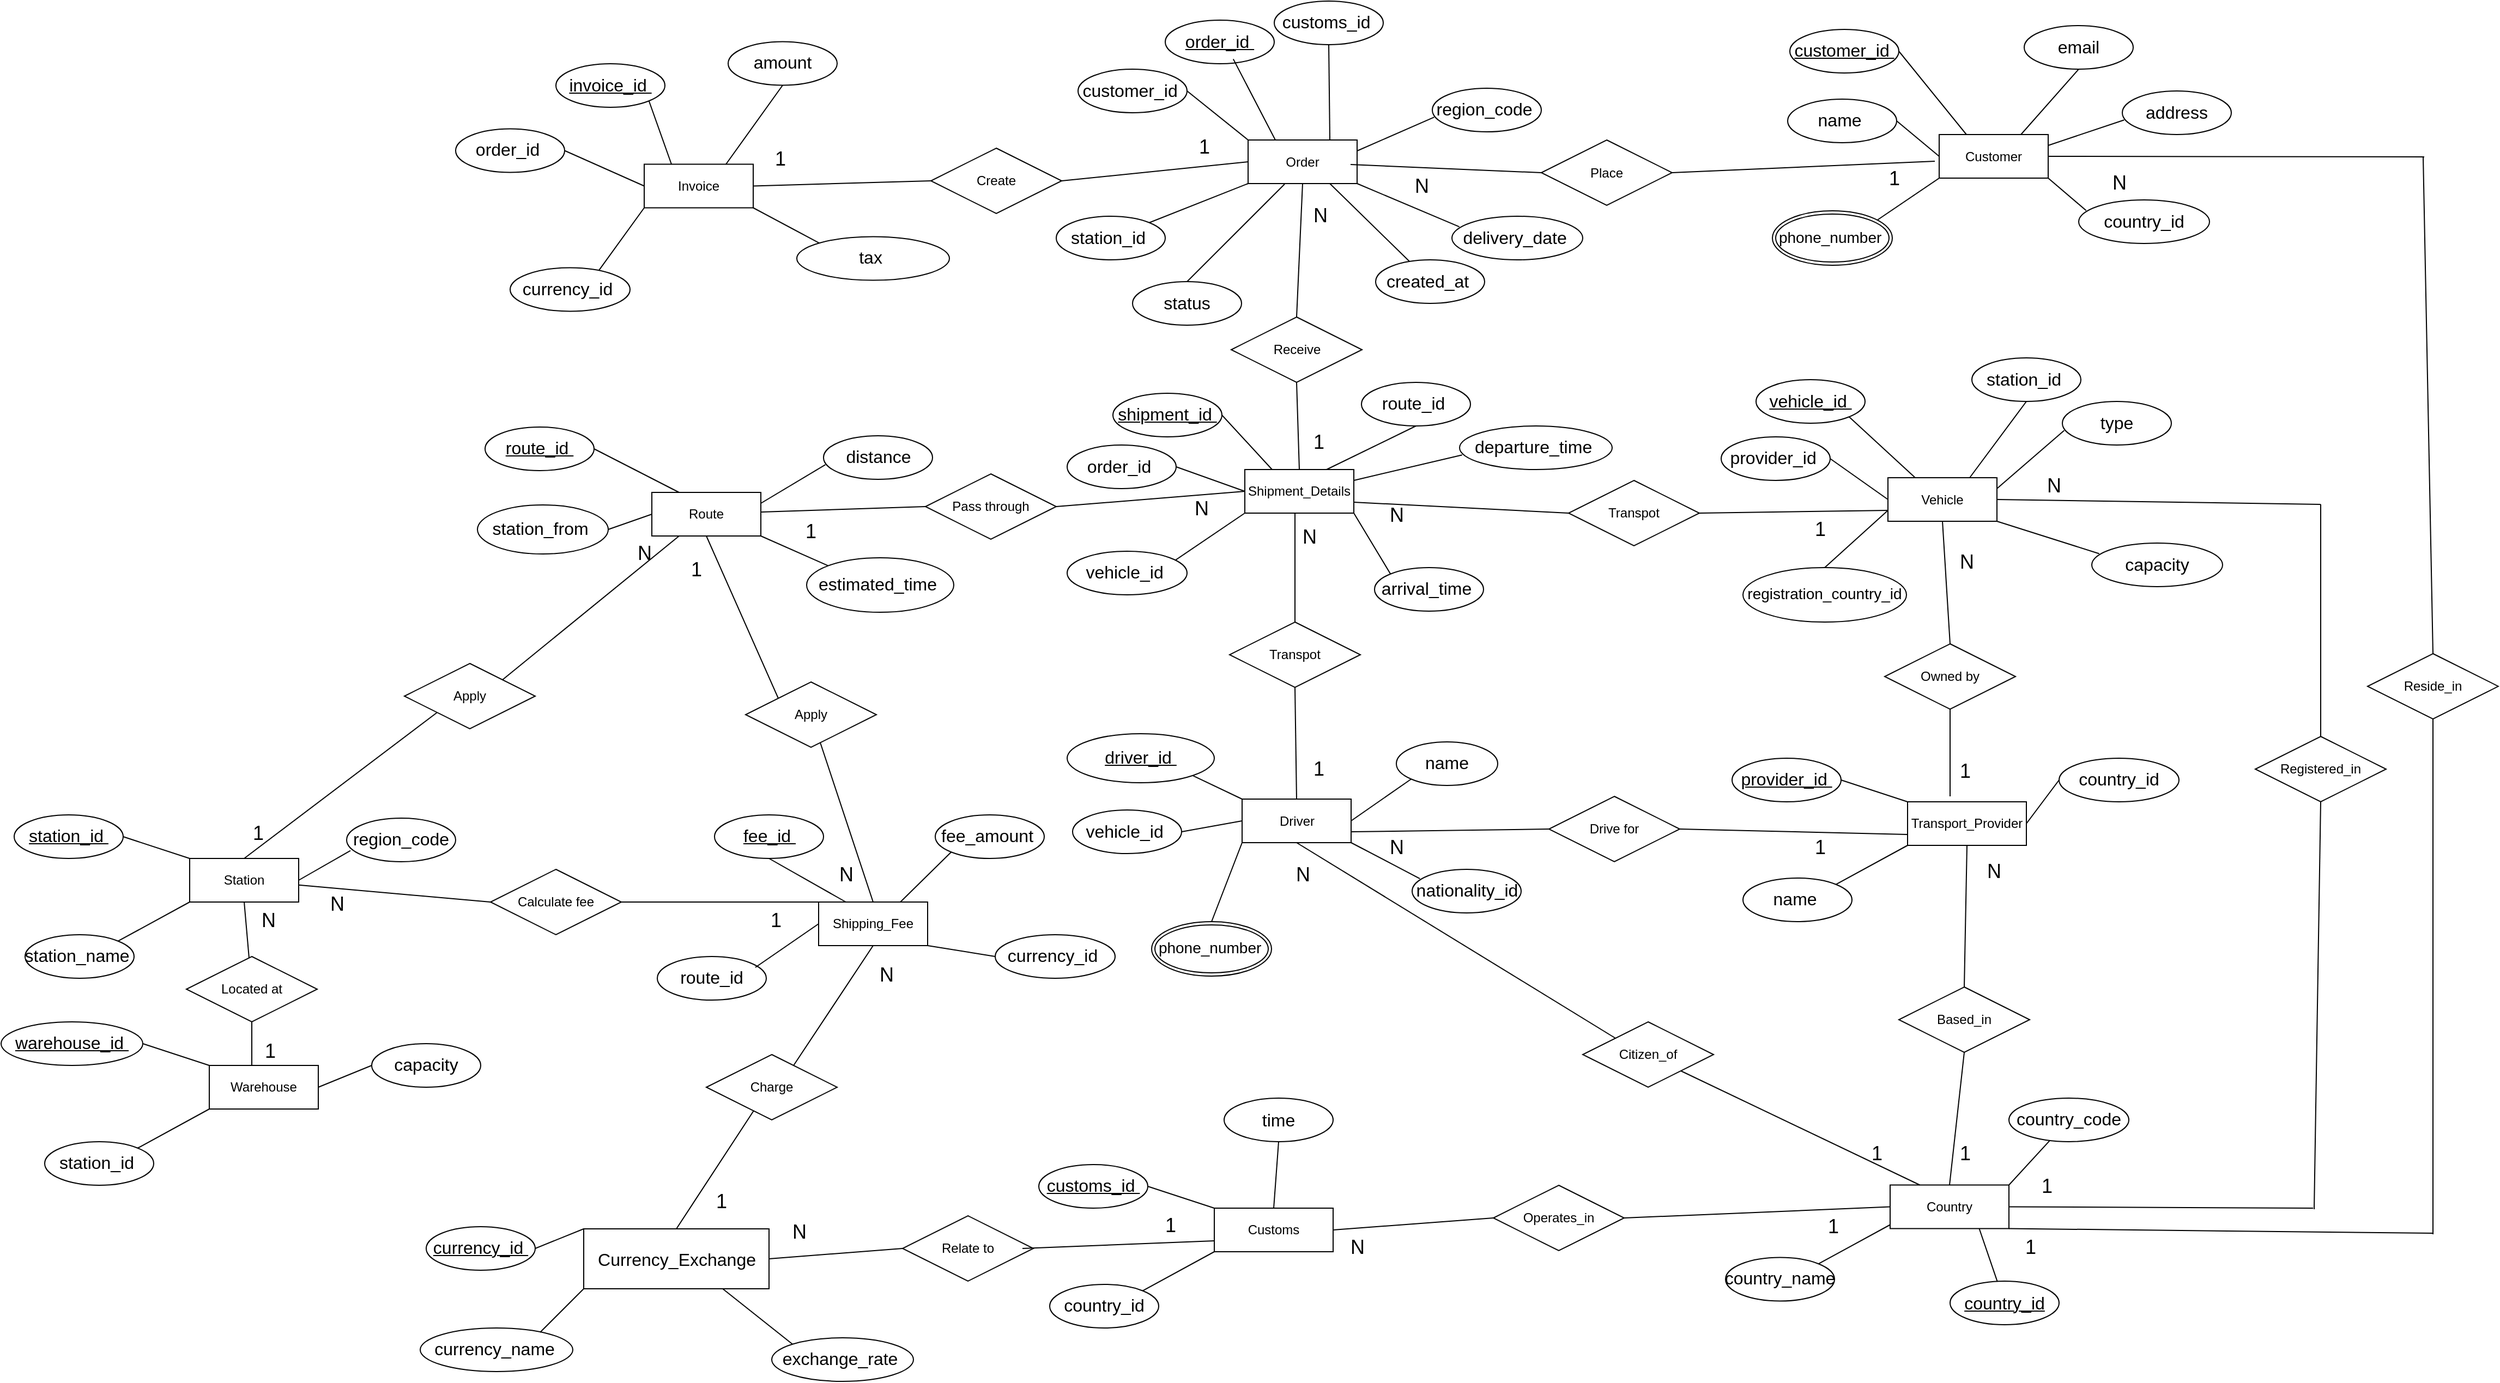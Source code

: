 <mxfile version="26.2.14">
  <diagram name="Trang-1" id="v8sIhxi0YVU-Ag8Na4-J">
    <mxGraphModel dx="2523" dy="1910" grid="0" gridSize="10" guides="1" tooltips="1" connect="1" arrows="1" fold="1" page="0" pageScale="1" pageWidth="1654" pageHeight="2336" math="0" shadow="0">
      <root>
        <mxCell id="0" />
        <mxCell id="1" parent="0" />
        <mxCell id="50ePsgqkP9i3H8P7-D_R-1" value="Order" style="whiteSpace=wrap;html=1;align=center;" vertex="1" parent="1">
          <mxGeometry x="2090" y="892.5" width="100" height="40" as="geometry" />
        </mxCell>
        <mxCell id="50ePsgqkP9i3H8P7-D_R-2" value="&lt;span style=&quot;font-size:12.0pt;line-height:115%;&lt;br/&gt;font-family:&amp;quot;Arial&amp;quot;,sans-serif;mso-fareast-font-family:Calibri;mso-fareast-theme-font:&lt;br/&gt;minor-latin;mso-ansi-language:EN-US;mso-fareast-language:EN-US;mso-bidi-language:&lt;br/&gt;AR-SA&quot;&gt;customs_id&amp;nbsp;&lt;/span&gt;" style="ellipse;whiteSpace=wrap;html=1;align=center;" vertex="1" parent="1">
          <mxGeometry x="2114" y="765" width="100" height="40" as="geometry" />
        </mxCell>
        <mxCell id="50ePsgqkP9i3H8P7-D_R-3" value="&lt;span style=&quot;font-size:12.0pt;line-height:115%;&lt;br/&gt;font-family:&amp;quot;Arial&amp;quot;,sans-serif;mso-fareast-font-family:Calibri;mso-fareast-theme-font:&lt;br/&gt;minor-latin;mso-ansi-language:EN-US;mso-fareast-language:EN-US;mso-bidi-language:&lt;br/&gt;AR-SA&quot;&gt;region_code&amp;nbsp;&lt;/span&gt;" style="ellipse;whiteSpace=wrap;html=1;align=center;" vertex="1" parent="1">
          <mxGeometry x="2259" y="845" width="100" height="40" as="geometry" />
        </mxCell>
        <mxCell id="50ePsgqkP9i3H8P7-D_R-4" value="&lt;span style=&quot;font-size:12.0pt;line-height:115%;&lt;br/&gt;font-family:&amp;quot;Arial&amp;quot;,sans-serif;mso-fareast-font-family:Calibri;mso-fareast-theme-font:&lt;br/&gt;minor-latin;mso-ansi-language:EN-US;mso-fareast-language:EN-US;mso-bidi-language:&lt;br/&gt;AR-SA&quot;&gt;delivery_date&amp;nbsp;&lt;/span&gt;" style="ellipse;whiteSpace=wrap;html=1;align=center;" vertex="1" parent="1">
          <mxGeometry x="2277" y="962.5" width="120" height="40" as="geometry" />
        </mxCell>
        <mxCell id="50ePsgqkP9i3H8P7-D_R-5" value="&lt;span style=&quot;font-size:12.0pt;line-height:115%;&lt;br/&gt;font-family:&amp;quot;Arial&amp;quot;,sans-serif;mso-fareast-font-family:Calibri;mso-fareast-theme-font:&lt;br/&gt;minor-latin;mso-ansi-language:EN-US;mso-fareast-language:EN-US;mso-bidi-language:&lt;br/&gt;AR-SA&quot;&gt;created_at&amp;nbsp;&lt;/span&gt;" style="ellipse;whiteSpace=wrap;html=1;align=center;" vertex="1" parent="1">
          <mxGeometry x="2207" y="1002.5" width="100" height="40" as="geometry" />
        </mxCell>
        <mxCell id="50ePsgqkP9i3H8P7-D_R-6" value="&lt;span style=&quot;font-size:12.0pt;line-height:115%;&lt;br/&gt;font-family:&amp;quot;Arial&amp;quot;,sans-serif;mso-fareast-font-family:Calibri;mso-fareast-theme-font:&lt;br/&gt;minor-latin;mso-ansi-language:EN-US;mso-fareast-language:EN-US;mso-bidi-language:&lt;br/&gt;AR-SA&quot;&gt;status&lt;/span&gt;" style="ellipse;whiteSpace=wrap;html=1;align=center;" vertex="1" parent="1">
          <mxGeometry x="1984" y="1022.5" width="100" height="40" as="geometry" />
        </mxCell>
        <mxCell id="50ePsgqkP9i3H8P7-D_R-7" value="&lt;span style=&quot;font-size:12.0pt;line-height:115%;&lt;br/&gt;font-family:&amp;quot;Arial&amp;quot;,sans-serif;mso-fareast-font-family:Calibri;mso-fareast-theme-font:&lt;br/&gt;minor-latin;mso-ansi-language:EN-US;mso-fareast-language:EN-US;mso-bidi-language:&lt;br/&gt;AR-SA&quot;&gt;station_id&amp;nbsp;&lt;/span&gt;" style="ellipse;whiteSpace=wrap;html=1;align=center;" vertex="1" parent="1">
          <mxGeometry x="1914" y="962.5" width="100" height="40" as="geometry" />
        </mxCell>
        <mxCell id="50ePsgqkP9i3H8P7-D_R-8" value="&lt;span style=&quot;font-size:12.0pt;line-height:115%;&lt;br/&gt;font-family:&amp;quot;Arial&amp;quot;,sans-serif;mso-fareast-font-family:Calibri;mso-fareast-theme-font:&lt;br/&gt;minor-latin;mso-ansi-language:EN-US;mso-fareast-language:EN-US;mso-bidi-language:&lt;br/&gt;AR-SA&quot;&gt;customer_id&amp;nbsp;&lt;/span&gt;" style="ellipse;whiteSpace=wrap;html=1;align=center;" vertex="1" parent="1">
          <mxGeometry x="1934" y="827.5" width="100" height="40" as="geometry" />
        </mxCell>
        <mxCell id="50ePsgqkP9i3H8P7-D_R-9" value="&lt;span style=&quot;font-size:12.0pt;line-height:115%;&lt;br/&gt;font-family:&amp;quot;Arial&amp;quot;,sans-serif;mso-fareast-font-family:Calibri;mso-fareast-theme-font:&lt;br/&gt;minor-latin;mso-ansi-language:EN-US;mso-fareast-language:EN-US;mso-bidi-language:&lt;br/&gt;AR-SA&quot;&gt;order_id&amp;nbsp;&lt;/span&gt;" style="ellipse;whiteSpace=wrap;html=1;align=center;fontStyle=4;" vertex="1" parent="1">
          <mxGeometry x="2014" y="782.5" width="100" height="40" as="geometry" />
        </mxCell>
        <mxCell id="50ePsgqkP9i3H8P7-D_R-10" value="" style="endArrow=none;html=1;rounded=0;exitX=1;exitY=0;exitDx=0;exitDy=0;entryX=0;entryY=1;entryDx=0;entryDy=0;" edge="1" parent="1" source="50ePsgqkP9i3H8P7-D_R-7" target="50ePsgqkP9i3H8P7-D_R-1">
          <mxGeometry width="50" height="50" relative="1" as="geometry">
            <mxPoint x="2037" y="982.5" as="sourcePoint" />
            <mxPoint x="2087" y="932.5" as="targetPoint" />
          </mxGeometry>
        </mxCell>
        <mxCell id="50ePsgqkP9i3H8P7-D_R-11" value="" style="endArrow=none;html=1;rounded=0;exitX=0.5;exitY=0;exitDx=0;exitDy=0;entryX=0.335;entryY=1.013;entryDx=0;entryDy=0;entryPerimeter=0;" edge="1" parent="1" source="50ePsgqkP9i3H8P7-D_R-6" target="50ePsgqkP9i3H8P7-D_R-1">
          <mxGeometry width="50" height="50" relative="1" as="geometry">
            <mxPoint x="2036" y="1000.5" as="sourcePoint" />
            <mxPoint x="2117" y="942.5" as="targetPoint" />
          </mxGeometry>
        </mxCell>
        <mxCell id="50ePsgqkP9i3H8P7-D_R-12" value="" style="endArrow=none;html=1;rounded=0;exitX=1;exitY=0.5;exitDx=0;exitDy=0;entryX=0;entryY=0;entryDx=0;entryDy=0;" edge="1" parent="1" source="50ePsgqkP9i3H8P7-D_R-8" target="50ePsgqkP9i3H8P7-D_R-1">
          <mxGeometry width="50" height="50" relative="1" as="geometry">
            <mxPoint x="2046" y="1010.5" as="sourcePoint" />
            <mxPoint x="2117" y="952.5" as="targetPoint" />
          </mxGeometry>
        </mxCell>
        <mxCell id="50ePsgqkP9i3H8P7-D_R-13" value="" style="endArrow=none;html=1;rounded=0;exitX=0.624;exitY=0.892;exitDx=0;exitDy=0;entryX=0.25;entryY=0;entryDx=0;entryDy=0;exitPerimeter=0;" edge="1" parent="1" source="50ePsgqkP9i3H8P7-D_R-9" target="50ePsgqkP9i3H8P7-D_R-1">
          <mxGeometry width="50" height="50" relative="1" as="geometry">
            <mxPoint x="2056" y="1020.5" as="sourcePoint" />
            <mxPoint x="2127" y="962.5" as="targetPoint" />
          </mxGeometry>
        </mxCell>
        <mxCell id="50ePsgqkP9i3H8P7-D_R-14" value="" style="endArrow=none;html=1;rounded=0;exitX=0.5;exitY=1;exitDx=0;exitDy=0;entryX=0.75;entryY=0;entryDx=0;entryDy=0;" edge="1" parent="1" source="50ePsgqkP9i3H8P7-D_R-2" target="50ePsgqkP9i3H8P7-D_R-1">
          <mxGeometry width="50" height="50" relative="1" as="geometry">
            <mxPoint x="2066" y="1030.5" as="sourcePoint" />
            <mxPoint x="2137" y="972.5" as="targetPoint" />
          </mxGeometry>
        </mxCell>
        <mxCell id="50ePsgqkP9i3H8P7-D_R-15" value="" style="endArrow=none;html=1;rounded=0;entryX=0.75;entryY=1;entryDx=0;entryDy=0;" edge="1" parent="1" source="50ePsgqkP9i3H8P7-D_R-5" target="50ePsgqkP9i3H8P7-D_R-1">
          <mxGeometry width="50" height="50" relative="1" as="geometry">
            <mxPoint x="2076" y="1040.5" as="sourcePoint" />
            <mxPoint x="2147" y="982.5" as="targetPoint" />
          </mxGeometry>
        </mxCell>
        <mxCell id="50ePsgqkP9i3H8P7-D_R-16" value="" style="endArrow=none;html=1;rounded=0;exitX=0.057;exitY=0.243;exitDx=0;exitDy=0;entryX=1;entryY=1;entryDx=0;entryDy=0;exitPerimeter=0;" edge="1" parent="1" source="50ePsgqkP9i3H8P7-D_R-4" target="50ePsgqkP9i3H8P7-D_R-1">
          <mxGeometry width="50" height="50" relative="1" as="geometry">
            <mxPoint x="2086" y="1050.5" as="sourcePoint" />
            <mxPoint x="2157" y="992.5" as="targetPoint" />
          </mxGeometry>
        </mxCell>
        <mxCell id="50ePsgqkP9i3H8P7-D_R-17" value="" style="endArrow=none;html=1;rounded=0;exitX=0.017;exitY=0.665;exitDx=0;exitDy=0;exitPerimeter=0;entryX=1;entryY=0.25;entryDx=0;entryDy=0;" edge="1" parent="1" source="50ePsgqkP9i3H8P7-D_R-3" target="50ePsgqkP9i3H8P7-D_R-1">
          <mxGeometry width="50" height="50" relative="1" as="geometry">
            <mxPoint x="2096" y="1060.5" as="sourcePoint" />
            <mxPoint x="2167" y="1002.5" as="targetPoint" />
          </mxGeometry>
        </mxCell>
        <mxCell id="50ePsgqkP9i3H8P7-D_R-18" value="Customer" style="whiteSpace=wrap;html=1;align=center;" vertex="1" parent="1">
          <mxGeometry x="2724" y="887.5" width="100" height="40" as="geometry" />
        </mxCell>
        <mxCell id="50ePsgqkP9i3H8P7-D_R-19" value="&lt;span style=&quot;font-size:12.0pt;line-height:115%;&lt;br/&gt;font-family:&amp;quot;Arial&amp;quot;,sans-serif;mso-fareast-font-family:Calibri;mso-fareast-theme-font:&lt;br/&gt;minor-latin;mso-ansi-language:EN-US;mso-fareast-language:EN-US;mso-bidi-language:&lt;br/&gt;AR-SA&quot;&gt;email&lt;/span&gt;" style="ellipse;whiteSpace=wrap;html=1;align=center;" vertex="1" parent="1">
          <mxGeometry x="2802" y="787.5" width="100" height="40" as="geometry" />
        </mxCell>
        <mxCell id="50ePsgqkP9i3H8P7-D_R-20" value="&lt;span style=&quot;font-size:12.0pt;line-height:115%;&lt;br/&gt;font-family:&amp;quot;Arial&amp;quot;,sans-serif;mso-fareast-font-family:Calibri;mso-fareast-theme-font:&lt;br/&gt;minor-latin;mso-ansi-language:EN-US;mso-fareast-language:EN-US;mso-bidi-language:&lt;br/&gt;AR-SA&quot;&gt;address&lt;/span&gt;" style="ellipse;whiteSpace=wrap;html=1;align=center;" vertex="1" parent="1">
          <mxGeometry x="2892" y="847.5" width="100" height="40" as="geometry" />
        </mxCell>
        <mxCell id="50ePsgqkP9i3H8P7-D_R-21" value="&lt;span style=&quot;font-size:12.0pt;line-height:115%;&lt;br/&gt;font-family:&amp;quot;Arial&amp;quot;,sans-serif;mso-fareast-font-family:Calibri;mso-fareast-theme-font:&lt;br/&gt;minor-latin;mso-ansi-language:EN-US;mso-fareast-language:EN-US;mso-bidi-language:&lt;br/&gt;AR-SA&quot;&gt;country_id&lt;/span&gt;" style="ellipse;whiteSpace=wrap;html=1;align=center;" vertex="1" parent="1">
          <mxGeometry x="2852" y="947.5" width="120" height="40" as="geometry" />
        </mxCell>
        <mxCell id="50ePsgqkP9i3H8P7-D_R-22" value="&lt;span style=&quot;font-size:12.0pt;line-height:115%;&lt;br/&gt;font-family:&amp;quot;Arial&amp;quot;,sans-serif;mso-fareast-font-family:Calibri;mso-fareast-theme-font:&lt;br/&gt;minor-latin;mso-ansi-language:EN-US;mso-fareast-language:EN-US;mso-bidi-language:&lt;br/&gt;AR-SA&quot;&gt;name&amp;nbsp;&lt;/span&gt;" style="ellipse;whiteSpace=wrap;html=1;align=center;" vertex="1" parent="1">
          <mxGeometry x="2585" y="855" width="100" height="40" as="geometry" />
        </mxCell>
        <mxCell id="50ePsgqkP9i3H8P7-D_R-23" value="&lt;span style=&quot;font-size:12.0pt;line-height:115%;&lt;br/&gt;font-family:&amp;quot;Arial&amp;quot;,sans-serif;mso-fareast-font-family:Calibri;mso-fareast-theme-font:&lt;br/&gt;minor-latin;mso-ansi-language:EN-US;mso-fareast-language:EN-US;mso-bidi-language:&lt;br/&gt;AR-SA&quot;&gt;customer_id&amp;nbsp;&lt;/span&gt;" style="ellipse;whiteSpace=wrap;html=1;align=center;fontStyle=4;" vertex="1" parent="1">
          <mxGeometry x="2587" y="791" width="100" height="40" as="geometry" />
        </mxCell>
        <mxCell id="50ePsgqkP9i3H8P7-D_R-24" value="" style="endArrow=none;html=1;rounded=0;exitX=1;exitY=0;exitDx=0;exitDy=0;entryX=0;entryY=1;entryDx=0;entryDy=0;" edge="1" parent="1" target="50ePsgqkP9i3H8P7-D_R-18">
          <mxGeometry width="50" height="50" relative="1" as="geometry">
            <mxPoint x="2656.355" y="973.358" as="sourcePoint" />
            <mxPoint x="2721" y="927.5" as="targetPoint" />
          </mxGeometry>
        </mxCell>
        <mxCell id="50ePsgqkP9i3H8P7-D_R-25" value="" style="endArrow=none;html=1;rounded=0;exitX=1;exitY=0.5;exitDx=0;exitDy=0;entryX=0;entryY=0.5;entryDx=0;entryDy=0;" edge="1" parent="1" source="50ePsgqkP9i3H8P7-D_R-22" target="50ePsgqkP9i3H8P7-D_R-18">
          <mxGeometry width="50" height="50" relative="1" as="geometry">
            <mxPoint x="2680" y="1005.5" as="sourcePoint" />
            <mxPoint x="2751" y="947.5" as="targetPoint" />
          </mxGeometry>
        </mxCell>
        <mxCell id="50ePsgqkP9i3H8P7-D_R-26" value="" style="endArrow=none;html=1;rounded=0;exitX=1;exitY=0.5;exitDx=0;exitDy=0;entryX=0.25;entryY=0;entryDx=0;entryDy=0;" edge="1" parent="1" source="50ePsgqkP9i3H8P7-D_R-23" target="50ePsgqkP9i3H8P7-D_R-18">
          <mxGeometry width="50" height="50" relative="1" as="geometry">
            <mxPoint x="2690" y="1015.5" as="sourcePoint" />
            <mxPoint x="2761" y="957.5" as="targetPoint" />
          </mxGeometry>
        </mxCell>
        <mxCell id="50ePsgqkP9i3H8P7-D_R-27" value="" style="endArrow=none;html=1;rounded=0;exitX=0.5;exitY=1;exitDx=0;exitDy=0;entryX=0.75;entryY=0;entryDx=0;entryDy=0;" edge="1" parent="1" source="50ePsgqkP9i3H8P7-D_R-19" target="50ePsgqkP9i3H8P7-D_R-18">
          <mxGeometry width="50" height="50" relative="1" as="geometry">
            <mxPoint x="2700" y="1025.5" as="sourcePoint" />
            <mxPoint x="2771" y="967.5" as="targetPoint" />
          </mxGeometry>
        </mxCell>
        <mxCell id="50ePsgqkP9i3H8P7-D_R-28" value="" style="endArrow=none;html=1;rounded=0;exitX=0.057;exitY=0.243;exitDx=0;exitDy=0;entryX=1;entryY=1;entryDx=0;entryDy=0;exitPerimeter=0;" edge="1" parent="1" source="50ePsgqkP9i3H8P7-D_R-21" target="50ePsgqkP9i3H8P7-D_R-18">
          <mxGeometry width="50" height="50" relative="1" as="geometry">
            <mxPoint x="2720" y="1045.5" as="sourcePoint" />
            <mxPoint x="2791" y="987.5" as="targetPoint" />
          </mxGeometry>
        </mxCell>
        <mxCell id="50ePsgqkP9i3H8P7-D_R-29" value="" style="endArrow=none;html=1;rounded=0;exitX=0.017;exitY=0.665;exitDx=0;exitDy=0;exitPerimeter=0;entryX=1;entryY=0.25;entryDx=0;entryDy=0;" edge="1" parent="1" source="50ePsgqkP9i3H8P7-D_R-20" target="50ePsgqkP9i3H8P7-D_R-18">
          <mxGeometry width="50" height="50" relative="1" as="geometry">
            <mxPoint x="2730" y="1055.5" as="sourcePoint" />
            <mxPoint x="2801" y="997.5" as="targetPoint" />
          </mxGeometry>
        </mxCell>
        <mxCell id="50ePsgqkP9i3H8P7-D_R-30" value="&lt;span style=&quot;line-height: 115%;&quot;&gt;&lt;font style=&quot;font-size: 14px;&quot;&gt;phone_number&amp;nbsp;&lt;/font&gt;&lt;/span&gt;" style="ellipse;shape=doubleEllipse;margin=3;whiteSpace=wrap;html=1;align=center;" vertex="1" parent="1">
          <mxGeometry x="2571" y="957.5" width="110" height="50" as="geometry" />
        </mxCell>
        <mxCell id="50ePsgqkP9i3H8P7-D_R-31" value="Vehicle" style="whiteSpace=wrap;html=1;align=center;" vertex="1" parent="1">
          <mxGeometry x="2677" y="1202.5" width="100" height="40" as="geometry" />
        </mxCell>
        <mxCell id="50ePsgqkP9i3H8P7-D_R-32" value="&lt;span style=&quot;font-size:12.0pt;line-height:115%;&lt;br/&gt;font-family:&amp;quot;Arial&amp;quot;,sans-serif;mso-fareast-font-family:Calibri;mso-fareast-theme-font:&lt;br/&gt;minor-latin;mso-ansi-language:EN-US;mso-fareast-language:EN-US;mso-bidi-language:&lt;br/&gt;AR-SA&quot;&gt;station_id&amp;nbsp;&lt;/span&gt;" style="ellipse;whiteSpace=wrap;html=1;align=center;" vertex="1" parent="1">
          <mxGeometry x="2754" y="1092.5" width="100" height="40" as="geometry" />
        </mxCell>
        <mxCell id="50ePsgqkP9i3H8P7-D_R-33" value="&lt;span style=&quot;font-size:12.0pt;line-height:115%;&lt;br/&gt;font-family:&amp;quot;Arial&amp;quot;,sans-serif;mso-fareast-font-family:Calibri;mso-fareast-theme-font:&lt;br/&gt;minor-latin;mso-ansi-language:EN-US;mso-fareast-language:EN-US;mso-bidi-language:&lt;br/&gt;AR-SA&quot;&gt;type&lt;/span&gt;" style="ellipse;whiteSpace=wrap;html=1;align=center;" vertex="1" parent="1">
          <mxGeometry x="2837" y="1132.5" width="100" height="40" as="geometry" />
        </mxCell>
        <mxCell id="50ePsgqkP9i3H8P7-D_R-34" value="&lt;span style=&quot;font-size:12.0pt;line-height:115%;&lt;br/&gt;font-family:&amp;quot;Arial&amp;quot;,sans-serif;mso-fareast-font-family:Calibri;mso-fareast-theme-font:&lt;br/&gt;minor-latin;mso-ansi-language:EN-US;mso-fareast-language:EN-US;mso-bidi-language:&lt;br/&gt;AR-SA&quot;&gt;capacity&lt;/span&gt;" style="ellipse;whiteSpace=wrap;html=1;align=center;" vertex="1" parent="1">
          <mxGeometry x="2864" y="1262.5" width="120" height="40" as="geometry" />
        </mxCell>
        <mxCell id="50ePsgqkP9i3H8P7-D_R-35" value="&lt;span style=&quot;font-size:12.0pt;line-height:115%;&lt;br/&gt;font-family:&amp;quot;Arial&amp;quot;,sans-serif;mso-fareast-font-family:Calibri;mso-fareast-theme-font:&lt;br/&gt;minor-latin;mso-ansi-language:EN-US;mso-fareast-language:EN-US;mso-bidi-language:&lt;br/&gt;AR-SA&quot;&gt;provider_id&amp;nbsp;&lt;/span&gt;" style="ellipse;whiteSpace=wrap;html=1;align=center;" vertex="1" parent="1">
          <mxGeometry x="2524" y="1165" width="100" height="40" as="geometry" />
        </mxCell>
        <mxCell id="50ePsgqkP9i3H8P7-D_R-36" value="&lt;span style=&quot;font-size:12.0pt;line-height:115%;&lt;br/&gt;font-family:&amp;quot;Arial&amp;quot;,sans-serif;mso-fareast-font-family:Calibri;mso-fareast-theme-font:&lt;br/&gt;minor-latin;mso-ansi-language:EN-US;mso-fareast-language:EN-US;mso-bidi-language:&lt;br/&gt;AR-SA&quot;&gt;vehicle_id&amp;nbsp;&lt;/span&gt;" style="ellipse;whiteSpace=wrap;html=1;align=center;fontStyle=4;" vertex="1" parent="1">
          <mxGeometry x="2556" y="1112.5" width="100" height="40" as="geometry" />
        </mxCell>
        <mxCell id="50ePsgqkP9i3H8P7-D_R-37" value="" style="endArrow=none;html=1;rounded=0;exitX=1;exitY=0.5;exitDx=0;exitDy=0;entryX=0;entryY=0.5;entryDx=0;entryDy=0;" edge="1" parent="1" source="50ePsgqkP9i3H8P7-D_R-35" target="50ePsgqkP9i3H8P7-D_R-31">
          <mxGeometry width="50" height="50" relative="1" as="geometry">
            <mxPoint x="2633" y="1320.5" as="sourcePoint" />
            <mxPoint x="2704" y="1262.5" as="targetPoint" />
          </mxGeometry>
        </mxCell>
        <mxCell id="50ePsgqkP9i3H8P7-D_R-38" value="" style="endArrow=none;html=1;rounded=0;exitX=1;exitY=1;exitDx=0;exitDy=0;entryX=0.25;entryY=0;entryDx=0;entryDy=0;" edge="1" parent="1" source="50ePsgqkP9i3H8P7-D_R-36" target="50ePsgqkP9i3H8P7-D_R-31">
          <mxGeometry width="50" height="50" relative="1" as="geometry">
            <mxPoint x="2643" y="1330.5" as="sourcePoint" />
            <mxPoint x="2714" y="1272.5" as="targetPoint" />
          </mxGeometry>
        </mxCell>
        <mxCell id="50ePsgqkP9i3H8P7-D_R-39" value="" style="endArrow=none;html=1;rounded=0;exitX=0.5;exitY=1;exitDx=0;exitDy=0;entryX=0.75;entryY=0;entryDx=0;entryDy=0;" edge="1" parent="1" source="50ePsgqkP9i3H8P7-D_R-32" target="50ePsgqkP9i3H8P7-D_R-31">
          <mxGeometry width="50" height="50" relative="1" as="geometry">
            <mxPoint x="2653" y="1340.5" as="sourcePoint" />
            <mxPoint x="2724" y="1282.5" as="targetPoint" />
          </mxGeometry>
        </mxCell>
        <mxCell id="50ePsgqkP9i3H8P7-D_R-40" value="" style="endArrow=none;html=1;rounded=0;exitX=0.057;exitY=0.243;exitDx=0;exitDy=0;entryX=1;entryY=1;entryDx=0;entryDy=0;exitPerimeter=0;" edge="1" parent="1" source="50ePsgqkP9i3H8P7-D_R-34" target="50ePsgqkP9i3H8P7-D_R-31">
          <mxGeometry width="50" height="50" relative="1" as="geometry">
            <mxPoint x="2673" y="1360.5" as="sourcePoint" />
            <mxPoint x="2744" y="1302.5" as="targetPoint" />
          </mxGeometry>
        </mxCell>
        <mxCell id="50ePsgqkP9i3H8P7-D_R-41" value="" style="endArrow=none;html=1;rounded=0;exitX=0.017;exitY=0.665;exitDx=0;exitDy=0;exitPerimeter=0;entryX=1;entryY=0.25;entryDx=0;entryDy=0;" edge="1" parent="1" source="50ePsgqkP9i3H8P7-D_R-33" target="50ePsgqkP9i3H8P7-D_R-31">
          <mxGeometry width="50" height="50" relative="1" as="geometry">
            <mxPoint x="2683" y="1370.5" as="sourcePoint" />
            <mxPoint x="2754" y="1312.5" as="targetPoint" />
          </mxGeometry>
        </mxCell>
        <mxCell id="50ePsgqkP9i3H8P7-D_R-42" value="&lt;span style=&quot;line-height: 115%; font-family: Arial, sans-serif;&quot;&gt;&lt;font style=&quot;font-size: 14px;&quot;&gt;registration_country_id&lt;/font&gt;&lt;/span&gt;" style="ellipse;whiteSpace=wrap;html=1;align=center;" vertex="1" parent="1">
          <mxGeometry x="2544" y="1285" width="150" height="50" as="geometry" />
        </mxCell>
        <mxCell id="50ePsgqkP9i3H8P7-D_R-43" value="Driver" style="whiteSpace=wrap;html=1;align=center;" vertex="1" parent="1">
          <mxGeometry x="2084.5" y="1497.5" width="100" height="40" as="geometry" />
        </mxCell>
        <mxCell id="50ePsgqkP9i3H8P7-D_R-44" value="&lt;span style=&quot;font-size:12.0pt;line-height:115%;&lt;br/&gt;font-family:&amp;quot;Arial&amp;quot;,sans-serif;mso-fareast-font-family:Calibri;mso-fareast-theme-font:&lt;br/&gt;minor-latin;mso-ansi-language:EN-US;mso-fareast-language:EN-US;mso-bidi-language:&lt;br/&gt;AR-SA&quot;&gt;name&lt;/span&gt;" style="ellipse;whiteSpace=wrap;html=1;align=center;" vertex="1" parent="1">
          <mxGeometry x="2226" y="1445" width="93" height="40" as="geometry" />
        </mxCell>
        <mxCell id="50ePsgqkP9i3H8P7-D_R-45" value="&lt;span style=&quot;font-size:12.0pt;line-height:115%;&lt;br/&gt;font-family:&amp;quot;Arial&amp;quot;,sans-serif;mso-fareast-font-family:Calibri;mso-fareast-theme-font:&lt;br/&gt;minor-latin;mso-ansi-language:EN-US;mso-fareast-language:EN-US;mso-bidi-language:&lt;br/&gt;AR-SA&quot;&gt;nationality_id&lt;/span&gt;" style="ellipse;whiteSpace=wrap;html=1;align=center;" vertex="1" parent="1">
          <mxGeometry x="2240.5" y="1562" width="100" height="40" as="geometry" />
        </mxCell>
        <mxCell id="50ePsgqkP9i3H8P7-D_R-46" value="&lt;span style=&quot;font-size:12.0pt;line-height:115%;&lt;br/&gt;font-family:&amp;quot;Arial&amp;quot;,sans-serif;mso-fareast-font-family:Calibri;mso-fareast-theme-font:&lt;br/&gt;minor-latin;mso-ansi-language:EN-US;mso-fareast-language:EN-US;mso-bidi-language:&lt;br/&gt;AR-SA&quot;&gt;vehicle_id&amp;nbsp;&lt;/span&gt;" style="ellipse;whiteSpace=wrap;html=1;align=center;" vertex="1" parent="1">
          <mxGeometry x="1929" y="1507.5" width="100" height="40" as="geometry" />
        </mxCell>
        <mxCell id="50ePsgqkP9i3H8P7-D_R-47" value="&lt;span style=&quot;font-size:12.0pt;line-height:115%;&lt;br/&gt;font-family:&amp;quot;Arial&amp;quot;,sans-serif;mso-fareast-font-family:Calibri;mso-fareast-theme-font:&lt;br/&gt;minor-latin;mso-ansi-language:EN-US;mso-fareast-language:EN-US;mso-bidi-language:&lt;br/&gt;AR-SA&quot;&gt;driver_id&amp;nbsp;&lt;/span&gt;" style="ellipse;whiteSpace=wrap;html=1;align=center;fontStyle=4;direction=south;" vertex="1" parent="1">
          <mxGeometry x="1924" y="1437.5" width="135" height="45" as="geometry" />
        </mxCell>
        <mxCell id="50ePsgqkP9i3H8P7-D_R-48" value="" style="endArrow=none;html=1;rounded=0;exitX=0.5;exitY=0;exitDx=0;exitDy=0;entryX=0;entryY=1;entryDx=0;entryDy=0;" edge="1" parent="1" source="50ePsgqkP9i3H8P7-D_R-53" target="50ePsgqkP9i3H8P7-D_R-43">
          <mxGeometry width="50" height="50" relative="1" as="geometry">
            <mxPoint x="2016.855" y="1605.858" as="sourcePoint" />
            <mxPoint x="2081.5" y="1560" as="targetPoint" />
          </mxGeometry>
        </mxCell>
        <mxCell id="50ePsgqkP9i3H8P7-D_R-49" value="" style="endArrow=none;html=1;rounded=0;exitX=1;exitY=0.5;exitDx=0;exitDy=0;entryX=0;entryY=0.5;entryDx=0;entryDy=0;" edge="1" parent="1" source="50ePsgqkP9i3H8P7-D_R-46" target="50ePsgqkP9i3H8P7-D_R-43">
          <mxGeometry width="50" height="50" relative="1" as="geometry">
            <mxPoint x="2031.5" y="1500" as="sourcePoint" />
            <mxPoint x="2111.5" y="1580" as="targetPoint" />
          </mxGeometry>
        </mxCell>
        <mxCell id="50ePsgqkP9i3H8P7-D_R-50" value="" style="endArrow=none;html=1;rounded=0;exitX=1;exitY=0;exitDx=0;exitDy=0;entryX=0;entryY=0;entryDx=0;entryDy=0;" edge="1" parent="1" source="50ePsgqkP9i3H8P7-D_R-47" target="50ePsgqkP9i3H8P7-D_R-43">
          <mxGeometry width="50" height="50" relative="1" as="geometry">
            <mxPoint x="2060.5" y="1645.5" as="sourcePoint" />
            <mxPoint x="2131.5" y="1587.5" as="targetPoint" />
          </mxGeometry>
        </mxCell>
        <mxCell id="50ePsgqkP9i3H8P7-D_R-51" value="" style="endArrow=none;html=1;rounded=0;exitX=0;exitY=1;exitDx=0;exitDy=0;entryX=1;entryY=0.5;entryDx=0;entryDy=0;" edge="1" parent="1" source="50ePsgqkP9i3H8P7-D_R-44" target="50ePsgqkP9i3H8P7-D_R-43">
          <mxGeometry width="50" height="50" relative="1" as="geometry">
            <mxPoint x="2070.5" y="1655.5" as="sourcePoint" />
            <mxPoint x="2141.5" y="1597.5" as="targetPoint" />
          </mxGeometry>
        </mxCell>
        <mxCell id="50ePsgqkP9i3H8P7-D_R-52" value="" style="endArrow=none;html=1;rounded=0;exitX=0.071;exitY=0.213;exitDx=0;exitDy=0;exitPerimeter=0;entryX=1;entryY=1;entryDx=0;entryDy=0;" edge="1" parent="1" source="50ePsgqkP9i3H8P7-D_R-45" target="50ePsgqkP9i3H8P7-D_R-43">
          <mxGeometry width="50" height="50" relative="1" as="geometry">
            <mxPoint x="2090.5" y="1688" as="sourcePoint" />
            <mxPoint x="2161.5" y="1630" as="targetPoint" />
          </mxGeometry>
        </mxCell>
        <mxCell id="50ePsgqkP9i3H8P7-D_R-53" value="&lt;span style=&quot;line-height: 115%;&quot;&gt;&lt;font style=&quot;font-size: 14px;&quot;&gt;phone_number&amp;nbsp;&lt;/font&gt;&lt;/span&gt;" style="ellipse;shape=doubleEllipse;margin=3;whiteSpace=wrap;html=1;align=center;" vertex="1" parent="1">
          <mxGeometry x="2001.5" y="1610" width="110" height="50" as="geometry" />
        </mxCell>
        <mxCell id="50ePsgqkP9i3H8P7-D_R-54" value="Route" style="whiteSpace=wrap;html=1;align=center;" vertex="1" parent="1">
          <mxGeometry x="1543" y="1216" width="100" height="40" as="geometry" />
        </mxCell>
        <mxCell id="50ePsgqkP9i3H8P7-D_R-55" value="&lt;span style=&quot;font-size:12.0pt;line-height:115%;&lt;br/&gt;font-family:&amp;quot;Arial&amp;quot;,sans-serif;mso-fareast-font-family:Calibri;mso-fareast-theme-font:&lt;br/&gt;minor-latin;mso-ansi-language:EN-US;mso-fareast-language:EN-US;mso-bidi-language:&lt;br/&gt;AR-SA&quot;&gt;distance&lt;/span&gt;" style="ellipse;whiteSpace=wrap;html=1;align=center;" vertex="1" parent="1">
          <mxGeometry x="1700.5" y="1164" width="100" height="40" as="geometry" />
        </mxCell>
        <mxCell id="50ePsgqkP9i3H8P7-D_R-56" value="&lt;span style=&quot;font-size:12.0pt;line-height:115%;&lt;br/&gt;font-family:&amp;quot;Arial&amp;quot;,sans-serif;mso-fareast-font-family:Calibri;mso-fareast-theme-font:&lt;br/&gt;minor-latin;mso-ansi-language:EN-US;mso-fareast-language:EN-US;mso-bidi-language:&lt;br/&gt;AR-SA&quot;&gt;station_from&amp;nbsp;&lt;/span&gt;" style="ellipse;whiteSpace=wrap;html=1;align=center;" vertex="1" parent="1">
          <mxGeometry x="1383" y="1227.5" width="120" height="45" as="geometry" />
        </mxCell>
        <mxCell id="50ePsgqkP9i3H8P7-D_R-57" value="&lt;span style=&quot;font-size:12.0pt;line-height:115%;&lt;br/&gt;font-family:&amp;quot;Arial&amp;quot;,sans-serif;mso-fareast-font-family:Calibri;mso-fareast-theme-font:&lt;br/&gt;minor-latin;mso-ansi-language:EN-US;mso-fareast-language:EN-US;mso-bidi-language:&lt;br/&gt;AR-SA&quot;&gt;route_id&amp;nbsp;&lt;/span&gt;" style="ellipse;whiteSpace=wrap;html=1;align=center;fontStyle=4;" vertex="1" parent="1">
          <mxGeometry x="1390" y="1156" width="100" height="40" as="geometry" />
        </mxCell>
        <mxCell id="50ePsgqkP9i3H8P7-D_R-58" value="" style="endArrow=none;html=1;rounded=0;exitX=0;exitY=0;exitDx=0;exitDy=0;entryX=1;entryY=1;entryDx=0;entryDy=0;" edge="1" parent="1" source="50ePsgqkP9i3H8P7-D_R-62" target="50ePsgqkP9i3H8P7-D_R-54">
          <mxGeometry width="50" height="50" relative="1" as="geometry">
            <mxPoint x="1475.355" y="1301.858" as="sourcePoint" />
            <mxPoint x="1540" y="1256" as="targetPoint" />
          </mxGeometry>
        </mxCell>
        <mxCell id="50ePsgqkP9i3H8P7-D_R-59" value="" style="endArrow=none;html=1;rounded=0;entryX=0;entryY=0.5;entryDx=0;entryDy=0;exitX=1;exitY=0.5;exitDx=0;exitDy=0;" edge="1" parent="1" source="50ePsgqkP9i3H8P7-D_R-56" target="50ePsgqkP9i3H8P7-D_R-54">
          <mxGeometry width="50" height="50" relative="1" as="geometry">
            <mxPoint x="1503" y="1273" as="sourcePoint" />
            <mxPoint x="1570" y="1276" as="targetPoint" />
          </mxGeometry>
        </mxCell>
        <mxCell id="50ePsgqkP9i3H8P7-D_R-60" value="" style="endArrow=none;html=1;rounded=0;exitX=1;exitY=0.5;exitDx=0;exitDy=0;entryX=0.25;entryY=0;entryDx=0;entryDy=0;" edge="1" parent="1" source="50ePsgqkP9i3H8P7-D_R-57" target="50ePsgqkP9i3H8P7-D_R-54">
          <mxGeometry width="50" height="50" relative="1" as="geometry">
            <mxPoint x="1509" y="1344" as="sourcePoint" />
            <mxPoint x="1580" y="1286" as="targetPoint" />
          </mxGeometry>
        </mxCell>
        <mxCell id="50ePsgqkP9i3H8P7-D_R-61" value="" style="endArrow=none;html=1;rounded=0;exitX=0.017;exitY=0.665;exitDx=0;exitDy=0;exitPerimeter=0;entryX=1;entryY=0.25;entryDx=0;entryDy=0;" edge="1" parent="1" source="50ePsgqkP9i3H8P7-D_R-55" target="50ePsgqkP9i3H8P7-D_R-54">
          <mxGeometry width="50" height="50" relative="1" as="geometry">
            <mxPoint x="1549" y="1384" as="sourcePoint" />
            <mxPoint x="1620" y="1326" as="targetPoint" />
          </mxGeometry>
        </mxCell>
        <mxCell id="50ePsgqkP9i3H8P7-D_R-62" value="&lt;span style=&quot;font-size:12.0pt;line-height:115%;&lt;br/&gt;font-family:&amp;quot;Arial&amp;quot;,sans-serif;mso-fareast-font-family:Calibri;mso-fareast-theme-font:&lt;br/&gt;minor-latin;mso-ansi-language:EN-US;mso-fareast-language:EN-US;mso-bidi-language:&lt;br/&gt;AR-SA&quot;&gt;estimated_time&amp;nbsp;&lt;/span&gt;" style="ellipse;whiteSpace=wrap;html=1;align=center;" vertex="1" parent="1">
          <mxGeometry x="1685" y="1276" width="135" height="50" as="geometry" />
        </mxCell>
        <mxCell id="50ePsgqkP9i3H8P7-D_R-63" value="Station" style="whiteSpace=wrap;html=1;align=center;" vertex="1" parent="1">
          <mxGeometry x="1119" y="1552" width="100" height="40" as="geometry" />
        </mxCell>
        <mxCell id="50ePsgqkP9i3H8P7-D_R-64" value="&lt;span style=&quot;font-size:12.0pt;line-height:115%;&lt;br/&gt;font-family:&amp;quot;Arial&amp;quot;,sans-serif;mso-fareast-font-family:Calibri;mso-fareast-theme-font:&lt;br/&gt;minor-latin;mso-ansi-language:EN-US;mso-fareast-language:EN-US;mso-bidi-language:&lt;br/&gt;AR-SA&quot;&gt;region_code&lt;/span&gt;" style="ellipse;whiteSpace=wrap;html=1;align=center;" vertex="1" parent="1">
          <mxGeometry x="1263" y="1515" width="100" height="40" as="geometry" />
        </mxCell>
        <mxCell id="50ePsgqkP9i3H8P7-D_R-65" value="&lt;span style=&quot;font-size:12.0pt;line-height:115%;&lt;br/&gt;font-family:&amp;quot;Arial&amp;quot;,sans-serif;mso-fareast-font-family:Calibri;mso-fareast-theme-font:&lt;br/&gt;minor-latin;mso-ansi-language:EN-US;mso-fareast-language:EN-US;mso-bidi-language:&lt;br/&gt;AR-SA&quot;&gt;station_name&amp;nbsp;&lt;/span&gt;" style="ellipse;whiteSpace=wrap;html=1;align=center;" vertex="1" parent="1">
          <mxGeometry x="968" y="1622" width="100" height="40" as="geometry" />
        </mxCell>
        <mxCell id="50ePsgqkP9i3H8P7-D_R-66" value="&lt;span style=&quot;font-size:12.0pt;line-height:115%;&lt;br/&gt;font-family:&amp;quot;Arial&amp;quot;,sans-serif;mso-fareast-font-family:Calibri;mso-fareast-theme-font:&lt;br/&gt;minor-latin;mso-ansi-language:EN-US;mso-fareast-language:EN-US;mso-bidi-language:&lt;br/&gt;AR-SA&quot;&gt;station_id&amp;nbsp;&lt;/span&gt;" style="ellipse;whiteSpace=wrap;html=1;align=center;fontStyle=4;" vertex="1" parent="1">
          <mxGeometry x="958" y="1512" width="100" height="40" as="geometry" />
        </mxCell>
        <mxCell id="50ePsgqkP9i3H8P7-D_R-67" value="" style="endArrow=none;html=1;rounded=0;exitX=1;exitY=0;exitDx=0;exitDy=0;entryX=0;entryY=1;entryDx=0;entryDy=0;" edge="1" parent="1" source="50ePsgqkP9i3H8P7-D_R-65" target="50ePsgqkP9i3H8P7-D_R-63">
          <mxGeometry width="50" height="50" relative="1" as="geometry">
            <mxPoint x="1075" y="1670" as="sourcePoint" />
            <mxPoint x="1146" y="1612" as="targetPoint" />
          </mxGeometry>
        </mxCell>
        <mxCell id="50ePsgqkP9i3H8P7-D_R-68" value="" style="endArrow=none;html=1;rounded=0;exitX=1;exitY=0.5;exitDx=0;exitDy=0;entryX=0;entryY=0;entryDx=0;entryDy=0;" edge="1" parent="1" source="50ePsgqkP9i3H8P7-D_R-66" target="50ePsgqkP9i3H8P7-D_R-63">
          <mxGeometry width="50" height="50" relative="1" as="geometry">
            <mxPoint x="1085" y="1680" as="sourcePoint" />
            <mxPoint x="1156" y="1622" as="targetPoint" />
          </mxGeometry>
        </mxCell>
        <mxCell id="50ePsgqkP9i3H8P7-D_R-69" value="" style="endArrow=none;html=1;rounded=0;exitX=0.035;exitY=0.744;exitDx=0;exitDy=0;entryX=1;entryY=0.5;entryDx=0;entryDy=0;exitPerimeter=0;" edge="1" parent="1" source="50ePsgqkP9i3H8P7-D_R-64" target="50ePsgqkP9i3H8P7-D_R-63">
          <mxGeometry width="50" height="50" relative="1" as="geometry">
            <mxPoint x="1095" y="1690" as="sourcePoint" />
            <mxPoint x="1166" y="1632" as="targetPoint" />
          </mxGeometry>
        </mxCell>
        <mxCell id="50ePsgqkP9i3H8P7-D_R-70" value="Shipment_Details" style="whiteSpace=wrap;html=1;align=center;" vertex="1" parent="1">
          <mxGeometry x="2087" y="1195" width="100" height="40" as="geometry" />
        </mxCell>
        <mxCell id="50ePsgqkP9i3H8P7-D_R-71" value="&lt;span style=&quot;font-size:12.0pt;line-height:115%;&lt;br/&gt;font-family:&amp;quot;Arial&amp;quot;,sans-serif;mso-fareast-font-family:Calibri;mso-fareast-theme-font:&lt;br/&gt;minor-latin;mso-ansi-language:EN-US;mso-fareast-language:EN-US;mso-bidi-language:&lt;br/&gt;AR-SA&quot;&gt;route_id&amp;nbsp;&lt;/span&gt;" style="ellipse;whiteSpace=wrap;html=1;align=center;" vertex="1" parent="1">
          <mxGeometry x="2194" y="1115" width="100" height="40" as="geometry" />
        </mxCell>
        <mxCell id="50ePsgqkP9i3H8P7-D_R-72" value="&lt;span style=&quot;font-size:12.0pt;line-height:115%;&lt;br/&gt;font-family:&amp;quot;Arial&amp;quot;,sans-serif;mso-fareast-font-family:Calibri;mso-fareast-theme-font:&lt;br/&gt;minor-latin;mso-ansi-language:EN-US;mso-fareast-language:EN-US;mso-bidi-language:&lt;br/&gt;AR-SA&quot;&gt;departure_time&amp;nbsp;&lt;/span&gt;" style="ellipse;whiteSpace=wrap;html=1;align=center;" vertex="1" parent="1">
          <mxGeometry x="2284" y="1155" width="140" height="40" as="geometry" />
        </mxCell>
        <mxCell id="50ePsgqkP9i3H8P7-D_R-73" value="&lt;span style=&quot;font-size:12.0pt;line-height:115%;&lt;br/&gt;font-family:&amp;quot;Arial&amp;quot;,sans-serif;mso-fareast-font-family:Calibri;mso-fareast-theme-font:&lt;br/&gt;minor-latin;mso-ansi-language:EN-US;mso-fareast-language:EN-US;mso-bidi-language:&lt;br/&gt;AR-SA&quot;&gt;order_id&amp;nbsp;&lt;/span&gt;" style="ellipse;whiteSpace=wrap;html=1;align=center;" vertex="1" parent="1">
          <mxGeometry x="1924" y="1172.5" width="100" height="40" as="geometry" />
        </mxCell>
        <mxCell id="50ePsgqkP9i3H8P7-D_R-74" value="&lt;span style=&quot;font-size:12.0pt;line-height:115%;&lt;br/&gt;font-family:&amp;quot;Arial&amp;quot;,sans-serif;mso-fareast-font-family:Calibri;mso-fareast-theme-font:&lt;br/&gt;minor-latin;mso-ansi-language:EN-US;mso-fareast-language:EN-US;mso-bidi-language:&lt;br/&gt;AR-SA&quot;&gt;shipment_id&amp;nbsp;&lt;/span&gt;" style="ellipse;whiteSpace=wrap;html=1;align=center;fontStyle=4;" vertex="1" parent="1">
          <mxGeometry x="1966" y="1125" width="100" height="40" as="geometry" />
        </mxCell>
        <mxCell id="50ePsgqkP9i3H8P7-D_R-75" value="" style="endArrow=none;html=1;rounded=0;exitX=1;exitY=0;exitDx=0;exitDy=0;entryX=0;entryY=1;entryDx=0;entryDy=0;" edge="1" parent="1" target="50ePsgqkP9i3H8P7-D_R-70">
          <mxGeometry width="50" height="50" relative="1" as="geometry">
            <mxPoint x="2019.355" y="1280.858" as="sourcePoint" />
            <mxPoint x="2084" y="1235" as="targetPoint" />
          </mxGeometry>
        </mxCell>
        <mxCell id="50ePsgqkP9i3H8P7-D_R-76" value="" style="endArrow=none;html=1;rounded=0;exitX=1;exitY=0.5;exitDx=0;exitDy=0;entryX=0;entryY=0.5;entryDx=0;entryDy=0;" edge="1" parent="1" source="50ePsgqkP9i3H8P7-D_R-73" target="50ePsgqkP9i3H8P7-D_R-70">
          <mxGeometry width="50" height="50" relative="1" as="geometry">
            <mxPoint x="2043" y="1313" as="sourcePoint" />
            <mxPoint x="2114" y="1255" as="targetPoint" />
          </mxGeometry>
        </mxCell>
        <mxCell id="50ePsgqkP9i3H8P7-D_R-77" value="" style="endArrow=none;html=1;rounded=0;exitX=1;exitY=0.5;exitDx=0;exitDy=0;entryX=0.25;entryY=0;entryDx=0;entryDy=0;" edge="1" parent="1" source="50ePsgqkP9i3H8P7-D_R-74" target="50ePsgqkP9i3H8P7-D_R-70">
          <mxGeometry width="50" height="50" relative="1" as="geometry">
            <mxPoint x="2053" y="1323" as="sourcePoint" />
            <mxPoint x="2124" y="1265" as="targetPoint" />
          </mxGeometry>
        </mxCell>
        <mxCell id="50ePsgqkP9i3H8P7-D_R-78" value="" style="endArrow=none;html=1;rounded=0;exitX=0.5;exitY=1;exitDx=0;exitDy=0;entryX=0.75;entryY=0;entryDx=0;entryDy=0;" edge="1" parent="1" source="50ePsgqkP9i3H8P7-D_R-71" target="50ePsgqkP9i3H8P7-D_R-70">
          <mxGeometry width="50" height="50" relative="1" as="geometry">
            <mxPoint x="2063" y="1333" as="sourcePoint" />
            <mxPoint x="2134" y="1275" as="targetPoint" />
          </mxGeometry>
        </mxCell>
        <mxCell id="50ePsgqkP9i3H8P7-D_R-79" value="" style="endArrow=none;html=1;rounded=0;exitX=0;exitY=0;exitDx=0;exitDy=0;entryX=1;entryY=1;entryDx=0;entryDy=0;" edge="1" parent="1" source="50ePsgqkP9i3H8P7-D_R-82" target="50ePsgqkP9i3H8P7-D_R-70">
          <mxGeometry width="50" height="50" relative="1" as="geometry">
            <mxPoint x="2281" y="1265" as="sourcePoint" />
            <mxPoint x="2154" y="1295" as="targetPoint" />
          </mxGeometry>
        </mxCell>
        <mxCell id="50ePsgqkP9i3H8P7-D_R-80" value="" style="endArrow=none;html=1;rounded=0;exitX=0.017;exitY=0.665;exitDx=0;exitDy=0;exitPerimeter=0;entryX=1;entryY=0.25;entryDx=0;entryDy=0;" edge="1" parent="1" source="50ePsgqkP9i3H8P7-D_R-72" target="50ePsgqkP9i3H8P7-D_R-70">
          <mxGeometry width="50" height="50" relative="1" as="geometry">
            <mxPoint x="2093" y="1363" as="sourcePoint" />
            <mxPoint x="2164" y="1305" as="targetPoint" />
          </mxGeometry>
        </mxCell>
        <mxCell id="50ePsgqkP9i3H8P7-D_R-81" value="&lt;span style=&quot;font-size:12.0pt;line-height:115%;&lt;br/&gt;font-family:&amp;quot;Arial&amp;quot;,sans-serif;mso-fareast-font-family:Calibri;mso-fareast-theme-font:&lt;br/&gt;minor-latin;mso-ansi-language:EN-US;mso-fareast-language:EN-US;mso-bidi-language:&lt;br/&gt;AR-SA&quot;&gt;vehicle_id&amp;nbsp;&lt;/span&gt;" style="ellipse;whiteSpace=wrap;html=1;align=center;" vertex="1" parent="1">
          <mxGeometry x="1924" y="1270" width="110" height="40" as="geometry" />
        </mxCell>
        <mxCell id="50ePsgqkP9i3H8P7-D_R-82" value="&lt;span style=&quot;font-size:12.0pt;line-height:115%;&lt;br/&gt;font-family:&amp;quot;Arial&amp;quot;,sans-serif;mso-fareast-font-family:Calibri;mso-fareast-theme-font:&lt;br/&gt;minor-latin;mso-ansi-language:EN-US;mso-fareast-language:EN-US;mso-bidi-language:&lt;br/&gt;AR-SA&quot;&gt;arrival_time&amp;nbsp;&lt;/span&gt;" style="ellipse;whiteSpace=wrap;html=1;align=center;" vertex="1" parent="1">
          <mxGeometry x="2206" y="1285" width="100" height="40" as="geometry" />
        </mxCell>
        <mxCell id="50ePsgqkP9i3H8P7-D_R-83" value="Invoice" style="whiteSpace=wrap;html=1;align=center;" vertex="1" parent="1">
          <mxGeometry x="1536" y="914.75" width="100" height="40" as="geometry" />
        </mxCell>
        <mxCell id="50ePsgqkP9i3H8P7-D_R-84" value="&lt;span style=&quot;font-size:12.0pt;line-height:115%;&lt;br/&gt;font-family:&amp;quot;Arial&amp;quot;,sans-serif;mso-fareast-font-family:Calibri;mso-fareast-theme-font:&lt;br/&gt;minor-latin;mso-ansi-language:EN-US;mso-fareast-language:EN-US;mso-bidi-language:&lt;br/&gt;AR-SA&quot;&gt;amount&lt;/span&gt;" style="ellipse;whiteSpace=wrap;html=1;align=center;" vertex="1" parent="1">
          <mxGeometry x="1613" y="802.25" width="100" height="40" as="geometry" />
        </mxCell>
        <mxCell id="50ePsgqkP9i3H8P7-D_R-85" value="&lt;span style=&quot;font-size:12.0pt;line-height:115%;&lt;br/&gt;font-family:&amp;quot;Arial&amp;quot;,sans-serif;mso-fareast-font-family:Calibri;mso-fareast-theme-font:&lt;br/&gt;minor-latin;mso-ansi-language:EN-US;mso-fareast-language:EN-US;mso-bidi-language:&lt;br/&gt;AR-SA&quot;&gt;tax&amp;nbsp;&lt;/span&gt;" style="ellipse;whiteSpace=wrap;html=1;align=center;" vertex="1" parent="1">
          <mxGeometry x="1676" y="981.25" width="140" height="40" as="geometry" />
        </mxCell>
        <mxCell id="50ePsgqkP9i3H8P7-D_R-86" value="&lt;span style=&quot;font-size:12.0pt;line-height:115%;&lt;br/&gt;font-family:&amp;quot;Arial&amp;quot;,sans-serif;mso-fareast-font-family:Calibri;mso-fareast-theme-font:&lt;br/&gt;minor-latin;mso-ansi-language:EN-US;mso-fareast-language:EN-US;mso-bidi-language:&lt;br/&gt;AR-SA&quot;&gt;order_id&amp;nbsp;&lt;/span&gt;" style="ellipse;whiteSpace=wrap;html=1;align=center;" vertex="1" parent="1">
          <mxGeometry x="1363" y="882.25" width="100" height="40" as="geometry" />
        </mxCell>
        <mxCell id="50ePsgqkP9i3H8P7-D_R-87" value="&lt;span style=&quot;font-size:12.0pt;line-height:115%;&lt;br/&gt;font-family:&amp;quot;Arial&amp;quot;,sans-serif;mso-fareast-font-family:Calibri;mso-fareast-theme-font:&lt;br/&gt;minor-latin;mso-ansi-language:EN-US;mso-fareast-language:EN-US;mso-bidi-language:&lt;br/&gt;AR-SA&quot;&gt;invoice_id&amp;nbsp;&lt;/span&gt;" style="ellipse;whiteSpace=wrap;html=1;align=center;fontStyle=4;" vertex="1" parent="1">
          <mxGeometry x="1455" y="822.5" width="100" height="40" as="geometry" />
        </mxCell>
        <mxCell id="50ePsgqkP9i3H8P7-D_R-88" value="" style="endArrow=none;html=1;rounded=0;exitX=0.742;exitY=0.055;exitDx=0;exitDy=0;entryX=0;entryY=1;entryDx=0;entryDy=0;exitPerimeter=0;" edge="1" parent="1" source="50ePsgqkP9i3H8P7-D_R-93" target="50ePsgqkP9i3H8P7-D_R-83">
          <mxGeometry width="50" height="50" relative="1" as="geometry">
            <mxPoint x="1468.355" y="1000.608" as="sourcePoint" />
            <mxPoint x="1533" y="954.75" as="targetPoint" />
          </mxGeometry>
        </mxCell>
        <mxCell id="50ePsgqkP9i3H8P7-D_R-89" value="" style="endArrow=none;html=1;rounded=0;exitX=1;exitY=0.5;exitDx=0;exitDy=0;entryX=0;entryY=0.5;entryDx=0;entryDy=0;" edge="1" parent="1" source="50ePsgqkP9i3H8P7-D_R-86" target="50ePsgqkP9i3H8P7-D_R-83">
          <mxGeometry width="50" height="50" relative="1" as="geometry">
            <mxPoint x="1492" y="1032.75" as="sourcePoint" />
            <mxPoint x="1563" y="974.75" as="targetPoint" />
          </mxGeometry>
        </mxCell>
        <mxCell id="50ePsgqkP9i3H8P7-D_R-90" value="" style="endArrow=none;html=1;rounded=0;exitX=1;exitY=1;exitDx=0;exitDy=0;entryX=0.25;entryY=0;entryDx=0;entryDy=0;" edge="1" parent="1" source="50ePsgqkP9i3H8P7-D_R-87" target="50ePsgqkP9i3H8P7-D_R-83">
          <mxGeometry width="50" height="50" relative="1" as="geometry">
            <mxPoint x="1502" y="1042.75" as="sourcePoint" />
            <mxPoint x="1573" y="984.75" as="targetPoint" />
          </mxGeometry>
        </mxCell>
        <mxCell id="50ePsgqkP9i3H8P7-D_R-91" value="" style="endArrow=none;html=1;rounded=0;exitX=0.5;exitY=1;exitDx=0;exitDy=0;entryX=0.75;entryY=0;entryDx=0;entryDy=0;" edge="1" parent="1" source="50ePsgqkP9i3H8P7-D_R-84" target="50ePsgqkP9i3H8P7-D_R-83">
          <mxGeometry width="50" height="50" relative="1" as="geometry">
            <mxPoint x="1512" y="1052.75" as="sourcePoint" />
            <mxPoint x="1583" y="994.75" as="targetPoint" />
          </mxGeometry>
        </mxCell>
        <mxCell id="50ePsgqkP9i3H8P7-D_R-92" value="" style="endArrow=none;html=1;rounded=0;exitX=0;exitY=0;exitDx=0;exitDy=0;entryX=1;entryY=1;entryDx=0;entryDy=0;" edge="1" parent="1" source="50ePsgqkP9i3H8P7-D_R-85" target="50ePsgqkP9i3H8P7-D_R-83">
          <mxGeometry width="50" height="50" relative="1" as="geometry">
            <mxPoint x="1705.38" y="921.35" as="sourcePoint" />
            <mxPoint x="1613" y="1024.75" as="targetPoint" />
          </mxGeometry>
        </mxCell>
        <mxCell id="50ePsgqkP9i3H8P7-D_R-93" value="&lt;span style=&quot;font-size:12.0pt;line-height:115%;&lt;br/&gt;font-family:&amp;quot;Arial&amp;quot;,sans-serif;mso-fareast-font-family:Calibri;mso-fareast-theme-font:&lt;br/&gt;minor-latin;mso-ansi-language:EN-US;mso-fareast-language:EN-US;mso-bidi-language:&lt;br/&gt;AR-SA&quot;&gt;currency_id&amp;nbsp;&lt;/span&gt;" style="ellipse;whiteSpace=wrap;html=1;align=center;" vertex="1" parent="1">
          <mxGeometry x="1413" y="1009.75" width="110" height="40" as="geometry" />
        </mxCell>
        <mxCell id="50ePsgqkP9i3H8P7-D_R-94" value="Transport_Provider" style="whiteSpace=wrap;html=1;align=center;" vertex="1" parent="1">
          <mxGeometry x="2695" y="1500" width="109" height="40" as="geometry" />
        </mxCell>
        <mxCell id="50ePsgqkP9i3H8P7-D_R-95" value="&lt;span style=&quot;font-size:12.0pt;line-height:115%;&lt;br/&gt;font-family:&amp;quot;Arial&amp;quot;,sans-serif;mso-fareast-font-family:Calibri;mso-fareast-theme-font:&lt;br/&gt;minor-latin;mso-ansi-language:EN-US;mso-fareast-language:EN-US;mso-bidi-language:&lt;br/&gt;AR-SA&quot;&gt;country_id&lt;/span&gt;" style="ellipse;whiteSpace=wrap;html=1;align=center;" vertex="1" parent="1">
          <mxGeometry x="2834" y="1460" width="110" height="40" as="geometry" />
        </mxCell>
        <mxCell id="50ePsgqkP9i3H8P7-D_R-96" value="&lt;span style=&quot;font-size:12.0pt;line-height:115%;&lt;br/&gt;font-family:&amp;quot;Arial&amp;quot;,sans-serif;mso-fareast-font-family:Calibri;mso-fareast-theme-font:&lt;br/&gt;minor-latin;mso-ansi-language:EN-US;mso-fareast-language:EN-US;mso-bidi-language:&lt;br/&gt;AR-SA&quot;&gt;name&amp;nbsp;&lt;/span&gt;" style="ellipse;whiteSpace=wrap;html=1;align=center;" vertex="1" parent="1">
          <mxGeometry x="2544" y="1570" width="100" height="40" as="geometry" />
        </mxCell>
        <mxCell id="50ePsgqkP9i3H8P7-D_R-97" value="&lt;span style=&quot;font-size:12.0pt;line-height:115%;&lt;br/&gt;font-family:&amp;quot;Arial&amp;quot;,sans-serif;mso-fareast-font-family:Calibri;mso-fareast-theme-font:&lt;br/&gt;minor-latin;mso-ansi-language:EN-US;mso-fareast-language:EN-US;mso-bidi-language:&lt;br/&gt;AR-SA&quot;&gt;provider_id&amp;nbsp;&lt;/span&gt;" style="ellipse;whiteSpace=wrap;html=1;align=center;fontStyle=4;" vertex="1" parent="1">
          <mxGeometry x="2534" y="1460" width="100" height="40" as="geometry" />
        </mxCell>
        <mxCell id="50ePsgqkP9i3H8P7-D_R-98" value="" style="endArrow=none;html=1;rounded=0;exitX=1;exitY=0;exitDx=0;exitDy=0;entryX=0;entryY=1;entryDx=0;entryDy=0;" edge="1" parent="1" source="50ePsgqkP9i3H8P7-D_R-96" target="50ePsgqkP9i3H8P7-D_R-94">
          <mxGeometry width="50" height="50" relative="1" as="geometry">
            <mxPoint x="2651" y="1618" as="sourcePoint" />
            <mxPoint x="2722" y="1560" as="targetPoint" />
          </mxGeometry>
        </mxCell>
        <mxCell id="50ePsgqkP9i3H8P7-D_R-99" value="" style="endArrow=none;html=1;rounded=0;exitX=1;exitY=0.5;exitDx=0;exitDy=0;entryX=0;entryY=0;entryDx=0;entryDy=0;" edge="1" parent="1" source="50ePsgqkP9i3H8P7-D_R-97" target="50ePsgqkP9i3H8P7-D_R-94">
          <mxGeometry width="50" height="50" relative="1" as="geometry">
            <mxPoint x="2661" y="1628" as="sourcePoint" />
            <mxPoint x="2732" y="1570" as="targetPoint" />
          </mxGeometry>
        </mxCell>
        <mxCell id="50ePsgqkP9i3H8P7-D_R-100" value="" style="endArrow=none;html=1;rounded=0;exitX=0;exitY=0.5;exitDx=0;exitDy=0;entryX=1;entryY=0.5;entryDx=0;entryDy=0;" edge="1" parent="1" source="50ePsgqkP9i3H8P7-D_R-95" target="50ePsgqkP9i3H8P7-D_R-94">
          <mxGeometry width="50" height="50" relative="1" as="geometry">
            <mxPoint x="2671" y="1638" as="sourcePoint" />
            <mxPoint x="2742" y="1580" as="targetPoint" />
          </mxGeometry>
        </mxCell>
        <mxCell id="50ePsgqkP9i3H8P7-D_R-101" value="Warehouse" style="whiteSpace=wrap;html=1;align=center;" vertex="1" parent="1">
          <mxGeometry x="1137" y="1742" width="100" height="40" as="geometry" />
        </mxCell>
        <mxCell id="50ePsgqkP9i3H8P7-D_R-102" value="&lt;span style=&quot;font-size:12.0pt;line-height:115%;&lt;br/&gt;font-family:&amp;quot;Arial&amp;quot;,sans-serif;mso-fareast-font-family:Calibri;mso-fareast-theme-font:&lt;br/&gt;minor-latin;mso-ansi-language:EN-US;mso-fareast-language:EN-US;mso-bidi-language:&lt;br/&gt;AR-SA&quot;&gt;capacity&lt;/span&gt;" style="ellipse;whiteSpace=wrap;html=1;align=center;" vertex="1" parent="1">
          <mxGeometry x="1286" y="1722" width="100" height="40" as="geometry" />
        </mxCell>
        <mxCell id="50ePsgqkP9i3H8P7-D_R-103" value="&lt;span style=&quot;font-size:12.0pt;line-height:115%;&lt;br/&gt;font-family:&amp;quot;Arial&amp;quot;,sans-serif;mso-fareast-font-family:Calibri;mso-fareast-theme-font:&lt;br/&gt;minor-latin;mso-ansi-language:EN-US;mso-fareast-language:EN-US;mso-bidi-language:&lt;br/&gt;AR-SA&quot;&gt;station_id&amp;nbsp;&lt;/span&gt;" style="ellipse;whiteSpace=wrap;html=1;align=center;" vertex="1" parent="1">
          <mxGeometry x="986" y="1812" width="100" height="40" as="geometry" />
        </mxCell>
        <mxCell id="50ePsgqkP9i3H8P7-D_R-104" value="&lt;span style=&quot;font-size:12.0pt;line-height:115%;&lt;br/&gt;font-family:&amp;quot;Arial&amp;quot;,sans-serif;mso-fareast-font-family:Calibri;mso-fareast-theme-font:&lt;br/&gt;minor-latin;mso-ansi-language:EN-US;mso-fareast-language:EN-US;mso-bidi-language:&lt;br/&gt;AR-SA&quot;&gt;warehouse_id&amp;nbsp;&lt;/span&gt;" style="ellipse;whiteSpace=wrap;html=1;align=center;fontStyle=4;" vertex="1" parent="1">
          <mxGeometry x="946" y="1702" width="130" height="40" as="geometry" />
        </mxCell>
        <mxCell id="50ePsgqkP9i3H8P7-D_R-105" value="" style="endArrow=none;html=1;rounded=0;exitX=1;exitY=0;exitDx=0;exitDy=0;entryX=0;entryY=1;entryDx=0;entryDy=0;" edge="1" parent="1" source="50ePsgqkP9i3H8P7-D_R-103" target="50ePsgqkP9i3H8P7-D_R-101">
          <mxGeometry width="50" height="50" relative="1" as="geometry">
            <mxPoint x="1093" y="1860" as="sourcePoint" />
            <mxPoint x="1164" y="1802" as="targetPoint" />
          </mxGeometry>
        </mxCell>
        <mxCell id="50ePsgqkP9i3H8P7-D_R-106" value="" style="endArrow=none;html=1;rounded=0;exitX=1;exitY=0.5;exitDx=0;exitDy=0;entryX=0;entryY=0;entryDx=0;entryDy=0;" edge="1" parent="1" source="50ePsgqkP9i3H8P7-D_R-104" target="50ePsgqkP9i3H8P7-D_R-101">
          <mxGeometry width="50" height="50" relative="1" as="geometry">
            <mxPoint x="1103" y="1870" as="sourcePoint" />
            <mxPoint x="1174" y="1812" as="targetPoint" />
          </mxGeometry>
        </mxCell>
        <mxCell id="50ePsgqkP9i3H8P7-D_R-107" value="" style="endArrow=none;html=1;rounded=0;exitX=0;exitY=0.5;exitDx=0;exitDy=0;entryX=1;entryY=0.5;entryDx=0;entryDy=0;" edge="1" parent="1" source="50ePsgqkP9i3H8P7-D_R-102" target="50ePsgqkP9i3H8P7-D_R-101">
          <mxGeometry width="50" height="50" relative="1" as="geometry">
            <mxPoint x="1113" y="1880" as="sourcePoint" />
            <mxPoint x="1184" y="1822" as="targetPoint" />
          </mxGeometry>
        </mxCell>
        <mxCell id="50ePsgqkP9i3H8P7-D_R-108" value="Shipping_Fee" style="whiteSpace=wrap;html=1;align=center;" vertex="1" parent="1">
          <mxGeometry x="1696" y="1592" width="100" height="40" as="geometry" />
        </mxCell>
        <mxCell id="50ePsgqkP9i3H8P7-D_R-109" value="&lt;span style=&quot;font-size:12.0pt;line-height:115%;&lt;br/&gt;font-family:&amp;quot;Arial&amp;quot;,sans-serif;mso-fareast-font-family:Calibri;mso-fareast-theme-font:&lt;br/&gt;minor-latin;mso-ansi-language:EN-US;mso-fareast-language:EN-US;mso-bidi-language:&lt;br/&gt;AR-SA&quot;&gt;fee_amount&amp;nbsp;&lt;/span&gt;" style="ellipse;whiteSpace=wrap;html=1;align=center;" vertex="1" parent="1">
          <mxGeometry x="1803" y="1512" width="100" height="40" as="geometry" />
        </mxCell>
        <mxCell id="50ePsgqkP9i3H8P7-D_R-110" value="&lt;span style=&quot;font-size:12.0pt;line-height:115%;&lt;br/&gt;font-family:&amp;quot;Arial&amp;quot;,sans-serif;mso-fareast-font-family:Calibri;mso-fareast-theme-font:&lt;br/&gt;minor-latin;mso-ansi-language:EN-US;mso-fareast-language:EN-US;mso-bidi-language:&lt;br/&gt;AR-SA&quot;&gt;route_id&lt;/span&gt;" style="ellipse;whiteSpace=wrap;html=1;align=center;" vertex="1" parent="1">
          <mxGeometry x="1548" y="1642" width="100" height="40" as="geometry" />
        </mxCell>
        <mxCell id="50ePsgqkP9i3H8P7-D_R-111" value="&lt;span style=&quot;font-size:12.0pt;line-height:115%;&lt;br/&gt;font-family:&amp;quot;Arial&amp;quot;,sans-serif;mso-fareast-font-family:Calibri;mso-fareast-theme-font:&lt;br/&gt;minor-latin;mso-ansi-language:EN-US;mso-fareast-language:EN-US;mso-bidi-language:&lt;br/&gt;AR-SA&quot;&gt;fee_id&amp;nbsp;&lt;/span&gt;" style="ellipse;whiteSpace=wrap;html=1;align=center;fontStyle=4;" vertex="1" parent="1">
          <mxGeometry x="1600.5" y="1512" width="100" height="40" as="geometry" />
        </mxCell>
        <mxCell id="50ePsgqkP9i3H8P7-D_R-112" value="" style="endArrow=none;html=1;rounded=0;exitX=0;exitY=0.5;exitDx=0;exitDy=0;entryX=1;entryY=1;entryDx=0;entryDy=0;" edge="1" parent="1" source="50ePsgqkP9i3H8P7-D_R-116" target="50ePsgqkP9i3H8P7-D_R-108">
          <mxGeometry width="50" height="50" relative="1" as="geometry">
            <mxPoint x="1628.355" y="1677.858" as="sourcePoint" />
            <mxPoint x="1693" y="1632" as="targetPoint" />
          </mxGeometry>
        </mxCell>
        <mxCell id="50ePsgqkP9i3H8P7-D_R-113" value="" style="endArrow=none;html=1;rounded=0;exitX=1;exitY=0.5;exitDx=0;exitDy=0;entryX=0;entryY=0.5;entryDx=0;entryDy=0;" edge="1" parent="1" target="50ePsgqkP9i3H8P7-D_R-108">
          <mxGeometry width="50" height="50" relative="1" as="geometry">
            <mxPoint x="1638" y="1652" as="sourcePoint" />
            <mxPoint x="1723" y="1652" as="targetPoint" />
          </mxGeometry>
        </mxCell>
        <mxCell id="50ePsgqkP9i3H8P7-D_R-114" value="" style="endArrow=none;html=1;rounded=0;exitX=0.5;exitY=1;exitDx=0;exitDy=0;entryX=0.25;entryY=0;entryDx=0;entryDy=0;" edge="1" parent="1" source="50ePsgqkP9i3H8P7-D_R-111" target="50ePsgqkP9i3H8P7-D_R-108">
          <mxGeometry width="50" height="50" relative="1" as="geometry">
            <mxPoint x="1662" y="1720" as="sourcePoint" />
            <mxPoint x="1733" y="1662" as="targetPoint" />
          </mxGeometry>
        </mxCell>
        <mxCell id="50ePsgqkP9i3H8P7-D_R-115" value="" style="endArrow=none;html=1;rounded=0;exitX=0;exitY=1;exitDx=0;exitDy=0;entryX=0.75;entryY=0;entryDx=0;entryDy=0;" edge="1" parent="1" source="50ePsgqkP9i3H8P7-D_R-109" target="50ePsgqkP9i3H8P7-D_R-108">
          <mxGeometry width="50" height="50" relative="1" as="geometry">
            <mxPoint x="1672" y="1730" as="sourcePoint" />
            <mxPoint x="1743" y="1672" as="targetPoint" />
          </mxGeometry>
        </mxCell>
        <mxCell id="50ePsgqkP9i3H8P7-D_R-116" value="&lt;span style=&quot;font-size:12.0pt;line-height:115%;&lt;br/&gt;font-family:&amp;quot;Arial&amp;quot;,sans-serif;mso-fareast-font-family:Calibri;mso-fareast-theme-font:&lt;br/&gt;minor-latin;mso-ansi-language:EN-US;mso-fareast-language:EN-US;mso-bidi-language:&lt;br/&gt;AR-SA&quot;&gt;currency_id&amp;nbsp;&lt;/span&gt;" style="ellipse;whiteSpace=wrap;html=1;align=center;" vertex="1" parent="1">
          <mxGeometry x="1858" y="1622" width="110" height="40" as="geometry" />
        </mxCell>
        <mxCell id="50ePsgqkP9i3H8P7-D_R-117" value="Customs" style="whiteSpace=wrap;html=1;align=center;" vertex="1" parent="1">
          <mxGeometry x="2059" y="1873" width="109" height="40" as="geometry" />
        </mxCell>
        <mxCell id="50ePsgqkP9i3H8P7-D_R-118" value="&lt;span style=&quot;font-size:12.0pt;line-height:&lt;br/&gt;115%;font-family:&amp;quot;Arial&amp;quot;,sans-serif;mso-fareast-font-family:Calibri;mso-fareast-theme-font:&lt;br/&gt;minor-latin;mso-ansi-language:VI;mso-fareast-language:EN-US;mso-bidi-language:&lt;br/&gt;AR-SA&quot; lang=&quot;VI&quot;&gt;time&lt;/span&gt;" style="ellipse;whiteSpace=wrap;html=1;align=center;" vertex="1" parent="1">
          <mxGeometry x="2068" y="1772" width="100" height="40" as="geometry" />
        </mxCell>
        <mxCell id="50ePsgqkP9i3H8P7-D_R-119" value="&lt;span style=&quot;font-size:12.0pt;line-height:115%;&lt;br/&gt;font-family:&amp;quot;Arial&amp;quot;,sans-serif;mso-fareast-font-family:Calibri;mso-fareast-theme-font:&lt;br/&gt;minor-latin;mso-ansi-language:EN-US;mso-fareast-language:EN-US;mso-bidi-language:&lt;br/&gt;AR-SA&quot;&gt;country_id&lt;/span&gt;" style="ellipse;whiteSpace=wrap;html=1;align=center;" vertex="1" parent="1">
          <mxGeometry x="1908" y="1943" width="100" height="40" as="geometry" />
        </mxCell>
        <mxCell id="50ePsgqkP9i3H8P7-D_R-120" value="&lt;span style=&quot;font-size:12.0pt;line-height:115%;&lt;br/&gt;font-family:&amp;quot;Arial&amp;quot;,sans-serif;mso-fareast-font-family:Calibri;mso-fareast-theme-font:&lt;br/&gt;minor-latin;mso-ansi-language:EN-US;mso-fareast-language:EN-US;mso-bidi-language:&lt;br/&gt;AR-SA&quot;&gt;customs_id&amp;nbsp;&lt;/span&gt;" style="ellipse;whiteSpace=wrap;html=1;align=center;fontStyle=4;" vertex="1" parent="1">
          <mxGeometry x="1898" y="1833" width="100" height="40" as="geometry" />
        </mxCell>
        <mxCell id="50ePsgqkP9i3H8P7-D_R-121" value="" style="endArrow=none;html=1;rounded=0;exitX=1;exitY=0;exitDx=0;exitDy=0;entryX=0;entryY=1;entryDx=0;entryDy=0;" edge="1" parent="1" source="50ePsgqkP9i3H8P7-D_R-119" target="50ePsgqkP9i3H8P7-D_R-117">
          <mxGeometry width="50" height="50" relative="1" as="geometry">
            <mxPoint x="2015" y="1991" as="sourcePoint" />
            <mxPoint x="2086" y="1933" as="targetPoint" />
          </mxGeometry>
        </mxCell>
        <mxCell id="50ePsgqkP9i3H8P7-D_R-122" value="" style="endArrow=none;html=1;rounded=0;exitX=1;exitY=0.5;exitDx=0;exitDy=0;entryX=0;entryY=0;entryDx=0;entryDy=0;" edge="1" parent="1" source="50ePsgqkP9i3H8P7-D_R-120" target="50ePsgqkP9i3H8P7-D_R-117">
          <mxGeometry width="50" height="50" relative="1" as="geometry">
            <mxPoint x="2025" y="2001" as="sourcePoint" />
            <mxPoint x="2096" y="1943" as="targetPoint" />
          </mxGeometry>
        </mxCell>
        <mxCell id="50ePsgqkP9i3H8P7-D_R-123" value="" style="endArrow=none;html=1;rounded=0;exitX=0.5;exitY=1;exitDx=0;exitDy=0;entryX=0.5;entryY=0;entryDx=0;entryDy=0;" edge="1" parent="1" source="50ePsgqkP9i3H8P7-D_R-118" target="50ePsgqkP9i3H8P7-D_R-117">
          <mxGeometry width="50" height="50" relative="1" as="geometry">
            <mxPoint x="2035" y="2011" as="sourcePoint" />
            <mxPoint x="2106" y="1953" as="targetPoint" />
          </mxGeometry>
        </mxCell>
        <mxCell id="50ePsgqkP9i3H8P7-D_R-124" value="&lt;font face=&quot;Arial, sans-serif&quot;&gt;&lt;span style=&quot;font-size: 16px;&quot;&gt;Currency_Exchange&lt;/span&gt;&lt;/font&gt;" style="whiteSpace=wrap;html=1;align=center;" vertex="1" parent="1">
          <mxGeometry x="1480.5" y="1892" width="170" height="55" as="geometry" />
        </mxCell>
        <mxCell id="50ePsgqkP9i3H8P7-D_R-125" value="&lt;span style=&quot;font-size:12.0pt;line-height:115%;&lt;br/&gt;font-family:&amp;quot;Arial&amp;quot;,sans-serif;mso-fareast-font-family:Calibri;mso-fareast-theme-font:&lt;br/&gt;minor-latin;mso-ansi-language:EN-US;mso-fareast-language:EN-US;mso-bidi-language:&lt;br/&gt;AR-SA&quot;&gt;exchange_rate&amp;nbsp;&lt;/span&gt;" style="ellipse;whiteSpace=wrap;html=1;align=center;" vertex="1" parent="1">
          <mxGeometry x="1653" y="1992" width="130" height="40" as="geometry" />
        </mxCell>
        <mxCell id="50ePsgqkP9i3H8P7-D_R-126" value="&lt;span style=&quot;font-size:12.0pt;line-height:115%;&lt;br/&gt;font-family:&amp;quot;Arial&amp;quot;,sans-serif;mso-fareast-font-family:Calibri;mso-fareast-theme-font:&lt;br/&gt;minor-latin;mso-ansi-language:EN-US;mso-fareast-language:EN-US;mso-bidi-language:&lt;br/&gt;AR-SA&quot;&gt;currency_name&amp;nbsp;&lt;/span&gt;" style="ellipse;whiteSpace=wrap;html=1;align=center;" vertex="1" parent="1">
          <mxGeometry x="1330.5" y="1983" width="140" height="40" as="geometry" />
        </mxCell>
        <mxCell id="50ePsgqkP9i3H8P7-D_R-127" value="&lt;span style=&quot;font-size:12.0pt;line-height:115%;&lt;br/&gt;font-family:&amp;quot;Arial&amp;quot;,sans-serif;mso-fareast-font-family:Calibri;mso-fareast-theme-font:&lt;br/&gt;minor-latin;mso-ansi-language:EN-US;mso-fareast-language:EN-US;mso-bidi-language:&lt;br/&gt;AR-SA&quot;&gt;currency_id&amp;nbsp;&lt;/span&gt;" style="ellipse;whiteSpace=wrap;html=1;align=center;fontStyle=4;" vertex="1" parent="1">
          <mxGeometry x="1336" y="1890" width="100" height="40" as="geometry" />
        </mxCell>
        <mxCell id="50ePsgqkP9i3H8P7-D_R-128" value="" style="endArrow=none;html=1;rounded=0;exitX=1;exitY=0.5;exitDx=0;exitDy=0;entryX=0;entryY=1;entryDx=0;entryDy=0;" edge="1" parent="1" target="50ePsgqkP9i3H8P7-D_R-124">
          <mxGeometry width="50" height="50" relative="1" as="geometry">
            <mxPoint x="1440.5" y="1987" as="sourcePoint" />
            <mxPoint x="1568.5" y="1952" as="targetPoint" />
          </mxGeometry>
        </mxCell>
        <mxCell id="50ePsgqkP9i3H8P7-D_R-129" value="" style="endArrow=none;html=1;rounded=0;exitX=1;exitY=0.5;exitDx=0;exitDy=0;entryX=0;entryY=0;entryDx=0;entryDy=0;" edge="1" parent="1" source="50ePsgqkP9i3H8P7-D_R-127" target="50ePsgqkP9i3H8P7-D_R-124">
          <mxGeometry width="50" height="50" relative="1" as="geometry">
            <mxPoint x="1507.5" y="2020" as="sourcePoint" />
            <mxPoint x="1578.5" y="1962" as="targetPoint" />
          </mxGeometry>
        </mxCell>
        <mxCell id="50ePsgqkP9i3H8P7-D_R-130" value="" style="endArrow=none;html=1;rounded=0;exitX=0;exitY=0;exitDx=0;exitDy=0;entryX=0.75;entryY=1;entryDx=0;entryDy=0;" edge="1" parent="1" source="50ePsgqkP9i3H8P7-D_R-125" target="50ePsgqkP9i3H8P7-D_R-124">
          <mxGeometry width="50" height="50" relative="1" as="geometry">
            <mxPoint x="1524.5" y="1960" as="sourcePoint" />
            <mxPoint x="1657.5" y="1863.25" as="targetPoint" />
          </mxGeometry>
        </mxCell>
        <mxCell id="50ePsgqkP9i3H8P7-D_R-131" value="" style="endArrow=none;html=1;rounded=0;exitX=0.5;exitY=0;exitDx=0;exitDy=0;entryX=0;entryY=0.75;entryDx=0;entryDy=0;" edge="1" parent="1" source="50ePsgqkP9i3H8P7-D_R-42" target="50ePsgqkP9i3H8P7-D_R-31">
          <mxGeometry width="50" height="50" relative="1" as="geometry">
            <mxPoint x="2724" y="1342.5" as="sourcePoint" />
            <mxPoint x="2167" y="1272.5" as="targetPoint" />
          </mxGeometry>
        </mxCell>
        <mxCell id="50ePsgqkP9i3H8P7-D_R-132" value="Create" style="shape=rhombus;perimeter=rhombusPerimeter;whiteSpace=wrap;html=1;align=center;" vertex="1" parent="1">
          <mxGeometry x="1799" y="900" width="120" height="60" as="geometry" />
        </mxCell>
        <mxCell id="50ePsgqkP9i3H8P7-D_R-133" value="" style="endArrow=none;html=1;rounded=0;exitX=0;exitY=0.5;exitDx=0;exitDy=0;entryX=1;entryY=0.5;entryDx=0;entryDy=0;" edge="1" parent="1" source="50ePsgqkP9i3H8P7-D_R-1" target="50ePsgqkP9i3H8P7-D_R-132">
          <mxGeometry relative="1" as="geometry">
            <mxPoint x="2069" y="715" as="sourcePoint" />
            <mxPoint x="1882" y="935" as="targetPoint" />
          </mxGeometry>
        </mxCell>
        <mxCell id="50ePsgqkP9i3H8P7-D_R-134" value="" style="endArrow=none;html=1;rounded=0;entryX=1;entryY=0.5;entryDx=0;entryDy=0;" edge="1" parent="1" target="50ePsgqkP9i3H8P7-D_R-135">
          <mxGeometry relative="1" as="geometry">
            <mxPoint x="2720" y="912" as="sourcePoint" />
            <mxPoint x="1794" y="930" as="targetPoint" />
          </mxGeometry>
        </mxCell>
        <mxCell id="50ePsgqkP9i3H8P7-D_R-135" value="Place" style="shape=rhombus;perimeter=rhombusPerimeter;whiteSpace=wrap;html=1;align=center;" vertex="1" parent="1">
          <mxGeometry x="2359" y="892.5" width="120" height="60" as="geometry" />
        </mxCell>
        <mxCell id="50ePsgqkP9i3H8P7-D_R-136" value="" style="endArrow=none;html=1;rounded=0;exitX=0.94;exitY=0.563;exitDx=0;exitDy=0;entryX=0;entryY=0.5;entryDx=0;entryDy=0;exitPerimeter=0;" edge="1" parent="1" source="50ePsgqkP9i3H8P7-D_R-1" target="50ePsgqkP9i3H8P7-D_R-135">
          <mxGeometry relative="1" as="geometry">
            <mxPoint x="2200" y="903" as="sourcePoint" />
            <mxPoint x="2277" y="777" as="targetPoint" />
          </mxGeometry>
        </mxCell>
        <mxCell id="50ePsgqkP9i3H8P7-D_R-137" value="" style="endArrow=none;html=1;rounded=0;entryX=0;entryY=0.5;entryDx=0;entryDy=0;exitX=1;exitY=0.5;exitDx=0;exitDy=0;" edge="1" parent="1" source="50ePsgqkP9i3H8P7-D_R-83" target="50ePsgqkP9i3H8P7-D_R-132">
          <mxGeometry relative="1" as="geometry">
            <mxPoint x="1413" y="952.5" as="sourcePoint" />
            <mxPoint x="1258" y="962" as="targetPoint" />
          </mxGeometry>
        </mxCell>
        <mxCell id="50ePsgqkP9i3H8P7-D_R-138" value="Receive" style="shape=rhombus;perimeter=rhombusPerimeter;whiteSpace=wrap;html=1;align=center;" vertex="1" parent="1">
          <mxGeometry x="2074.5" y="1055" width="120" height="60" as="geometry" />
        </mxCell>
        <mxCell id="50ePsgqkP9i3H8P7-D_R-139" value="" style="endArrow=none;html=1;rounded=0;exitX=0.5;exitY=1;exitDx=0;exitDy=0;entryX=0.5;entryY=0;entryDx=0;entryDy=0;" edge="1" parent="1" source="50ePsgqkP9i3H8P7-D_R-1" target="50ePsgqkP9i3H8P7-D_R-138">
          <mxGeometry relative="1" as="geometry">
            <mxPoint x="2194" y="925" as="sourcePoint" />
            <mxPoint x="2369" y="933" as="targetPoint" />
          </mxGeometry>
        </mxCell>
        <mxCell id="50ePsgqkP9i3H8P7-D_R-140" value="" style="endArrow=none;html=1;rounded=0;exitX=0.5;exitY=0;exitDx=0;exitDy=0;entryX=0.5;entryY=1;entryDx=0;entryDy=0;" edge="1" parent="1" source="50ePsgqkP9i3H8P7-D_R-70" target="50ePsgqkP9i3H8P7-D_R-138">
          <mxGeometry relative="1" as="geometry">
            <mxPoint x="2204" y="935" as="sourcePoint" />
            <mxPoint x="2379" y="943" as="targetPoint" />
          </mxGeometry>
        </mxCell>
        <mxCell id="50ePsgqkP9i3H8P7-D_R-141" value="Transpot" style="shape=rhombus;perimeter=rhombusPerimeter;whiteSpace=wrap;html=1;align=center;" vertex="1" parent="1">
          <mxGeometry x="2073" y="1335" width="120" height="60" as="geometry" />
        </mxCell>
        <mxCell id="50ePsgqkP9i3H8P7-D_R-142" value="" style="endArrow=none;html=1;rounded=0;exitX=0.5;exitY=0;exitDx=0;exitDy=0;" edge="1" parent="1" source="50ePsgqkP9i3H8P7-D_R-141">
          <mxGeometry relative="1" as="geometry">
            <mxPoint x="2147" y="1205" as="sourcePoint" />
            <mxPoint x="2133" y="1235" as="targetPoint" />
          </mxGeometry>
        </mxCell>
        <mxCell id="50ePsgqkP9i3H8P7-D_R-143" value="" style="endArrow=none;html=1;rounded=0;exitX=0.5;exitY=1;exitDx=0;exitDy=0;entryX=0.5;entryY=0;entryDx=0;entryDy=0;" edge="1" parent="1" source="50ePsgqkP9i3H8P7-D_R-141" target="50ePsgqkP9i3H8P7-D_R-43">
          <mxGeometry relative="1" as="geometry">
            <mxPoint x="2143" y="1345" as="sourcePoint" />
            <mxPoint x="2143" y="1245" as="targetPoint" />
          </mxGeometry>
        </mxCell>
        <mxCell id="50ePsgqkP9i3H8P7-D_R-144" value="Apply" style="shape=rhombus;perimeter=rhombusPerimeter;whiteSpace=wrap;html=1;align=center;" vertex="1" parent="1">
          <mxGeometry x="1316" y="1373" width="120" height="60" as="geometry" />
        </mxCell>
        <mxCell id="50ePsgqkP9i3H8P7-D_R-145" value="" style="endArrow=none;html=1;rounded=0;exitX=1;exitY=0;exitDx=0;exitDy=0;entryX=0.25;entryY=1;entryDx=0;entryDy=0;" edge="1" parent="1" source="50ePsgqkP9i3H8P7-D_R-144" target="50ePsgqkP9i3H8P7-D_R-54">
          <mxGeometry width="50" height="50" relative="1" as="geometry">
            <mxPoint x="1594" y="1346" as="sourcePoint" />
            <mxPoint x="1578" y="1226" as="targetPoint" />
          </mxGeometry>
        </mxCell>
        <mxCell id="50ePsgqkP9i3H8P7-D_R-146" value="" style="endArrow=none;html=1;rounded=0;exitX=0;exitY=1;exitDx=0;exitDy=0;entryX=0.5;entryY=0;entryDx=0;entryDy=0;" edge="1" parent="1" source="50ePsgqkP9i3H8P7-D_R-144" target="50ePsgqkP9i3H8P7-D_R-63">
          <mxGeometry width="50" height="50" relative="1" as="geometry">
            <mxPoint x="1172" y="1442" as="sourcePoint" />
            <mxPoint x="1171" y="1352" as="targetPoint" />
          </mxGeometry>
        </mxCell>
        <mxCell id="50ePsgqkP9i3H8P7-D_R-147" value="Located at" style="shape=rhombus;perimeter=rhombusPerimeter;whiteSpace=wrap;html=1;align=center;" vertex="1" parent="1">
          <mxGeometry x="1116" y="1642" width="120" height="60" as="geometry" />
        </mxCell>
        <mxCell id="50ePsgqkP9i3H8P7-D_R-148" value="" style="endArrow=none;html=1;rounded=0;entryX=0.5;entryY=1;entryDx=0;entryDy=0;" edge="1" parent="1" source="50ePsgqkP9i3H8P7-D_R-147" target="50ePsgqkP9i3H8P7-D_R-63">
          <mxGeometry width="50" height="50" relative="1" as="geometry">
            <mxPoint x="1172" y="1502" as="sourcePoint" />
            <mxPoint x="1179" y="1602" as="targetPoint" />
          </mxGeometry>
        </mxCell>
        <mxCell id="50ePsgqkP9i3H8P7-D_R-149" value="" style="endArrow=none;html=1;rounded=0;exitX=0.39;exitY=0;exitDx=0;exitDy=0;entryX=0.5;entryY=1;entryDx=0;entryDy=0;exitPerimeter=0;" edge="1" parent="1" source="50ePsgqkP9i3H8P7-D_R-101" target="50ePsgqkP9i3H8P7-D_R-147">
          <mxGeometry width="50" height="50" relative="1" as="geometry">
            <mxPoint x="1182" y="1512" as="sourcePoint" />
            <mxPoint x="1189" y="1572" as="targetPoint" />
          </mxGeometry>
        </mxCell>
        <mxCell id="50ePsgqkP9i3H8P7-D_R-150" value="Charge" style="shape=rhombus;perimeter=rhombusPerimeter;whiteSpace=wrap;html=1;align=center;" vertex="1" parent="1">
          <mxGeometry x="1593" y="1732" width="120" height="60" as="geometry" />
        </mxCell>
        <mxCell id="50ePsgqkP9i3H8P7-D_R-151" value="Calculate fee" style="shape=rhombus;perimeter=rhombusPerimeter;whiteSpace=wrap;html=1;align=center;" vertex="1" parent="1">
          <mxGeometry x="1395" y="1562" width="120" height="60" as="geometry" />
        </mxCell>
        <mxCell id="50ePsgqkP9i3H8P7-D_R-152" value="" style="endArrow=none;html=1;rounded=0;exitX=0.667;exitY=0.167;exitDx=0;exitDy=0;entryX=0.5;entryY=1;entryDx=0;entryDy=0;exitPerimeter=0;" edge="1" parent="1" source="50ePsgqkP9i3H8P7-D_R-150" target="50ePsgqkP9i3H8P7-D_R-108">
          <mxGeometry width="50" height="50" relative="1" as="geometry">
            <mxPoint x="1620" y="1732" as="sourcePoint" />
            <mxPoint x="1678" y="1692" as="targetPoint" />
          </mxGeometry>
        </mxCell>
        <mxCell id="50ePsgqkP9i3H8P7-D_R-153" value="" style="endArrow=none;html=1;rounded=0;exitX=0.361;exitY=0.862;exitDx=0;exitDy=0;entryX=0.5;entryY=0;entryDx=0;entryDy=0;exitPerimeter=0;" edge="1" parent="1" source="50ePsgqkP9i3H8P7-D_R-150" target="50ePsgqkP9i3H8P7-D_R-124">
          <mxGeometry width="50" height="50" relative="1" as="geometry">
            <mxPoint x="1630" y="1742" as="sourcePoint" />
            <mxPoint x="1437" y="1890" as="targetPoint" />
          </mxGeometry>
        </mxCell>
        <mxCell id="50ePsgqkP9i3H8P7-D_R-154" value="Relate to" style="shape=rhombus;perimeter=rhombusPerimeter;whiteSpace=wrap;html=1;align=center;" vertex="1" parent="1">
          <mxGeometry x="1773" y="1880" width="120" height="60" as="geometry" />
        </mxCell>
        <mxCell id="50ePsgqkP9i3H8P7-D_R-155" value="" style="endArrow=none;html=1;rounded=0;exitX=0;exitY=0.5;exitDx=0;exitDy=0;entryX=1;entryY=0.5;entryDx=0;entryDy=0;" edge="1" parent="1" source="50ePsgqkP9i3H8P7-D_R-154" target="50ePsgqkP9i3H8P7-D_R-124">
          <mxGeometry width="50" height="50" relative="1" as="geometry">
            <mxPoint x="1788.5" y="1842" as="sourcePoint" />
            <mxPoint x="1657.5" y="1849.5" as="targetPoint" />
          </mxGeometry>
        </mxCell>
        <mxCell id="50ePsgqkP9i3H8P7-D_R-156" value="" style="endArrow=none;html=1;rounded=0;exitX=0;exitY=0.75;exitDx=0;exitDy=0;" edge="1" parent="1" source="50ePsgqkP9i3H8P7-D_R-117">
          <mxGeometry width="50" height="50" relative="1" as="geometry">
            <mxPoint x="1678" y="1847" as="sourcePoint" />
            <mxPoint x="1883" y="1910" as="targetPoint" />
          </mxGeometry>
        </mxCell>
        <mxCell id="50ePsgqkP9i3H8P7-D_R-157" style="edgeStyle=orthogonalEdgeStyle;rounded=0;orthogonalLoop=1;jettySize=auto;html=1;exitX=0.5;exitY=1;exitDx=0;exitDy=0;" edge="1" parent="1" source="50ePsgqkP9i3H8P7-D_R-111" target="50ePsgqkP9i3H8P7-D_R-111">
          <mxGeometry relative="1" as="geometry" />
        </mxCell>
        <mxCell id="50ePsgqkP9i3H8P7-D_R-158" value="" style="endArrow=none;html=1;rounded=0;exitX=0;exitY=0.5;exitDx=0;exitDy=0;" edge="1" parent="1" source="50ePsgqkP9i3H8P7-D_R-151" target="50ePsgqkP9i3H8P7-D_R-63">
          <mxGeometry width="50" height="50" relative="1" as="geometry">
            <mxPoint x="1268" y="1542" as="sourcePoint" />
            <mxPoint x="1229" y="1582" as="targetPoint" />
          </mxGeometry>
        </mxCell>
        <mxCell id="50ePsgqkP9i3H8P7-D_R-159" value="" style="endArrow=none;html=1;rounded=0;exitX=0;exitY=0;exitDx=0;exitDy=0;entryX=1;entryY=0.5;entryDx=0;entryDy=0;" edge="1" parent="1" source="50ePsgqkP9i3H8P7-D_R-108" target="50ePsgqkP9i3H8P7-D_R-151">
          <mxGeometry width="50" height="50" relative="1" as="geometry">
            <mxPoint x="1285" y="1482" as="sourcePoint" />
            <mxPoint x="1246" y="1522" as="targetPoint" />
          </mxGeometry>
        </mxCell>
        <mxCell id="50ePsgqkP9i3H8P7-D_R-160" value="Drive for" style="shape=rhombus;perimeter=rhombusPerimeter;whiteSpace=wrap;html=1;align=center;" vertex="1" parent="1">
          <mxGeometry x="2366" y="1495" width="120" height="60" as="geometry" />
        </mxCell>
        <mxCell id="50ePsgqkP9i3H8P7-D_R-161" value="Owned by" style="shape=rhombus;perimeter=rhombusPerimeter;whiteSpace=wrap;html=1;align=center;" vertex="1" parent="1">
          <mxGeometry x="2674" y="1355" width="120" height="60" as="geometry" />
        </mxCell>
        <mxCell id="50ePsgqkP9i3H8P7-D_R-162" value="" style="endArrow=none;html=1;rounded=0;exitX=0;exitY=0.5;exitDx=0;exitDy=0;entryX=1;entryY=0.75;entryDx=0;entryDy=0;" edge="1" parent="1" source="50ePsgqkP9i3H8P7-D_R-160" target="50ePsgqkP9i3H8P7-D_R-43">
          <mxGeometry width="50" height="50" relative="1" as="geometry">
            <mxPoint x="2268" y="1499" as="sourcePoint" />
            <mxPoint x="2195" y="1528" as="targetPoint" />
          </mxGeometry>
        </mxCell>
        <mxCell id="50ePsgqkP9i3H8P7-D_R-163" value="" style="endArrow=none;html=1;rounded=0;exitX=1;exitY=0.5;exitDx=0;exitDy=0;entryX=0;entryY=0.75;entryDx=0;entryDy=0;" edge="1" parent="1" source="50ePsgqkP9i3H8P7-D_R-160" target="50ePsgqkP9i3H8P7-D_R-94">
          <mxGeometry width="50" height="50" relative="1" as="geometry">
            <mxPoint x="2278" y="1509" as="sourcePoint" />
            <mxPoint x="2205" y="1538" as="targetPoint" />
          </mxGeometry>
        </mxCell>
        <mxCell id="50ePsgqkP9i3H8P7-D_R-164" value="" style="endArrow=none;html=1;rounded=0;exitX=0.5;exitY=1;exitDx=0;exitDy=0;" edge="1" parent="1" source="50ePsgqkP9i3H8P7-D_R-161">
          <mxGeometry width="50" height="50" relative="1" as="geometry">
            <mxPoint x="2288" y="1519" as="sourcePoint" />
            <mxPoint x="2734" y="1495" as="targetPoint" />
          </mxGeometry>
        </mxCell>
        <mxCell id="50ePsgqkP9i3H8P7-D_R-165" value="" style="endArrow=none;html=1;rounded=0;exitX=0.5;exitY=0;exitDx=0;exitDy=0;entryX=0.5;entryY=1;entryDx=0;entryDy=0;" edge="1" parent="1" source="50ePsgqkP9i3H8P7-D_R-161" target="50ePsgqkP9i3H8P7-D_R-31">
          <mxGeometry width="50" height="50" relative="1" as="geometry">
            <mxPoint x="2298" y="1529" as="sourcePoint" />
            <mxPoint x="2225" y="1558" as="targetPoint" />
          </mxGeometry>
        </mxCell>
        <mxCell id="50ePsgqkP9i3H8P7-D_R-166" value="&lt;font style=&quot;font-size: 18px;&quot;&gt;1&lt;/font&gt;" style="text;strokeColor=none;fillColor=none;spacingLeft=4;spacingRight=4;overflow=hidden;rotatable=0;points=[[0,0.5],[1,0.5]];portConstraint=eastwest;fontSize=12;whiteSpace=wrap;html=1;" vertex="1" parent="1">
          <mxGeometry x="2672" y="911" width="40" height="30" as="geometry" />
        </mxCell>
        <mxCell id="50ePsgqkP9i3H8P7-D_R-167" value="&lt;span style=&quot;font-size: 18px;&quot;&gt;N&lt;/span&gt;" style="text;strokeColor=none;fillColor=none;spacingLeft=4;spacingRight=4;overflow=hidden;rotatable=0;points=[[0,0.5],[1,0.5]];portConstraint=eastwest;fontSize=12;whiteSpace=wrap;html=1;" vertex="1" parent="1">
          <mxGeometry x="2237" y="917.5" width="40" height="30" as="geometry" />
        </mxCell>
        <mxCell id="50ePsgqkP9i3H8P7-D_R-168" value="&lt;font style=&quot;font-size: 18px;&quot;&gt;1&lt;/font&gt;" style="text;strokeColor=none;fillColor=none;spacingLeft=4;spacingRight=4;overflow=hidden;rotatable=0;points=[[0,0.5],[1,0.5]];portConstraint=eastwest;fontSize=12;whiteSpace=wrap;html=1;" vertex="1" parent="1">
          <mxGeometry x="2039" y="882.25" width="40" height="30" as="geometry" />
        </mxCell>
        <mxCell id="50ePsgqkP9i3H8P7-D_R-169" value="&lt;font style=&quot;font-size: 18px;&quot;&gt;1&lt;/font&gt;" style="text;strokeColor=none;fillColor=none;spacingLeft=4;spacingRight=4;overflow=hidden;rotatable=0;points=[[0,0.5],[1,0.5]];portConstraint=eastwest;fontSize=12;whiteSpace=wrap;html=1;" vertex="1" parent="1">
          <mxGeometry x="1650" y="892.5" width="40" height="30" as="geometry" />
        </mxCell>
        <mxCell id="50ePsgqkP9i3H8P7-D_R-170" value="&lt;span style=&quot;font-size: 18px;&quot;&gt;N&lt;/span&gt;" style="text;strokeColor=none;fillColor=none;spacingLeft=4;spacingRight=4;overflow=hidden;rotatable=0;points=[[0,0.5],[1,0.5]];portConstraint=eastwest;fontSize=12;whiteSpace=wrap;html=1;" vertex="1" parent="1">
          <mxGeometry x="2144" y="945" width="40" height="30" as="geometry" />
        </mxCell>
        <mxCell id="50ePsgqkP9i3H8P7-D_R-171" value="&lt;font style=&quot;font-size: 18px;&quot;&gt;1&lt;/font&gt;" style="text;strokeColor=none;fillColor=none;spacingLeft=4;spacingRight=4;overflow=hidden;rotatable=0;points=[[0,0.5],[1,0.5]];portConstraint=eastwest;fontSize=12;whiteSpace=wrap;html=1;" vertex="1" parent="1">
          <mxGeometry x="2144" y="1152.5" width="40" height="30" as="geometry" />
        </mxCell>
        <mxCell id="50ePsgqkP9i3H8P7-D_R-172" value="Transpot" style="shape=rhombus;perimeter=rhombusPerimeter;whiteSpace=wrap;html=1;align=center;" vertex="1" parent="1">
          <mxGeometry x="2384" y="1205" width="120" height="60" as="geometry" />
        </mxCell>
        <mxCell id="50ePsgqkP9i3H8P7-D_R-173" value="" style="endArrow=none;html=1;rounded=0;exitX=0;exitY=0.5;exitDx=0;exitDy=0;entryX=1;entryY=0.75;entryDx=0;entryDy=0;" edge="1" parent="1" source="50ePsgqkP9i3H8P7-D_R-172" target="50ePsgqkP9i3H8P7-D_R-70">
          <mxGeometry width="50" height="50" relative="1" as="geometry">
            <mxPoint x="2296" y="1192" as="sourcePoint" />
            <mxPoint x="2197" y="1215" as="targetPoint" />
          </mxGeometry>
        </mxCell>
        <mxCell id="50ePsgqkP9i3H8P7-D_R-174" value="" style="endArrow=none;html=1;rounded=0;exitX=1;exitY=0.5;exitDx=0;exitDy=0;entryX=0;entryY=0.75;entryDx=0;entryDy=0;" edge="1" parent="1" source="50ePsgqkP9i3H8P7-D_R-172" target="50ePsgqkP9i3H8P7-D_R-31">
          <mxGeometry width="50" height="50" relative="1" as="geometry">
            <mxPoint x="2306" y="1202" as="sourcePoint" />
            <mxPoint x="2207" y="1225" as="targetPoint" />
          </mxGeometry>
        </mxCell>
        <mxCell id="50ePsgqkP9i3H8P7-D_R-175" value="&lt;span style=&quot;font-size: 18px;&quot;&gt;N&lt;/span&gt;" style="text;strokeColor=none;fillColor=none;spacingLeft=4;spacingRight=4;overflow=hidden;rotatable=0;points=[[0,0.5],[1,0.5]];portConstraint=eastwest;fontSize=12;whiteSpace=wrap;html=1;" vertex="1" parent="1">
          <mxGeometry x="2214" y="1220" width="40" height="30" as="geometry" />
        </mxCell>
        <mxCell id="50ePsgqkP9i3H8P7-D_R-176" value="&lt;font style=&quot;font-size: 18px;&quot;&gt;1&lt;/font&gt;" style="text;strokeColor=none;fillColor=none;spacingLeft=4;spacingRight=4;overflow=hidden;rotatable=0;points=[[0,0.5],[1,0.5]];portConstraint=eastwest;fontSize=12;whiteSpace=wrap;html=1;" vertex="1" parent="1">
          <mxGeometry x="2604" y="1232.5" width="40" height="30" as="geometry" />
        </mxCell>
        <mxCell id="50ePsgqkP9i3H8P7-D_R-177" value="&lt;span style=&quot;font-size: 18px;&quot;&gt;N&lt;/span&gt;" style="text;strokeColor=none;fillColor=none;spacingLeft=4;spacingRight=4;overflow=hidden;rotatable=0;points=[[0,0.5],[1,0.5]];portConstraint=eastwest;fontSize=12;whiteSpace=wrap;html=1;" vertex="1" parent="1">
          <mxGeometry x="2134" y="1240" width="40" height="30" as="geometry" />
        </mxCell>
        <mxCell id="50ePsgqkP9i3H8P7-D_R-178" value="&lt;font style=&quot;font-size: 18px;&quot;&gt;1&lt;/font&gt;" style="text;strokeColor=none;fillColor=none;spacingLeft=4;spacingRight=4;overflow=hidden;rotatable=0;points=[[0,0.5],[1,0.5]];portConstraint=eastwest;fontSize=12;whiteSpace=wrap;html=1;" vertex="1" parent="1">
          <mxGeometry x="2144" y="1452.5" width="40" height="30" as="geometry" />
        </mxCell>
        <mxCell id="50ePsgqkP9i3H8P7-D_R-179" value="&lt;span style=&quot;font-size: 18px;&quot;&gt;N&lt;/span&gt;" style="text;strokeColor=none;fillColor=none;spacingLeft=4;spacingRight=4;overflow=hidden;rotatable=0;points=[[0,0.5],[1,0.5]];portConstraint=eastwest;fontSize=12;whiteSpace=wrap;html=1;" vertex="1" parent="1">
          <mxGeometry x="1524" y="1255" width="40" height="30" as="geometry" />
        </mxCell>
        <mxCell id="50ePsgqkP9i3H8P7-D_R-180" value="&lt;font style=&quot;font-size: 18px;&quot;&gt;1&lt;/font&gt;" style="text;strokeColor=none;fillColor=none;spacingLeft=4;spacingRight=4;overflow=hidden;rotatable=0;points=[[0,0.5],[1,0.5]];portConstraint=eastwest;fontSize=12;whiteSpace=wrap;html=1;" vertex="1" parent="1">
          <mxGeometry x="1171" y="1512" width="40" height="30" as="geometry" />
        </mxCell>
        <mxCell id="50ePsgqkP9i3H8P7-D_R-181" value="&lt;span style=&quot;font-size: 18px;&quot;&gt;N&lt;/span&gt;" style="text;strokeColor=none;fillColor=none;spacingLeft=4;spacingRight=4;overflow=hidden;rotatable=0;points=[[0,0.5],[1,0.5]];portConstraint=eastwest;fontSize=12;whiteSpace=wrap;html=1;" vertex="1" parent="1">
          <mxGeometry x="1179" y="1592" width="40" height="30" as="geometry" />
        </mxCell>
        <mxCell id="50ePsgqkP9i3H8P7-D_R-182" value="&lt;font style=&quot;font-size: 18px;&quot;&gt;1&lt;/font&gt;" style="text;strokeColor=none;fillColor=none;spacingLeft=4;spacingRight=4;overflow=hidden;rotatable=0;points=[[0,0.5],[1,0.5]];portConstraint=eastwest;fontSize=12;whiteSpace=wrap;html=1;" vertex="1" parent="1">
          <mxGeometry x="1182" y="1712" width="40" height="30" as="geometry" />
        </mxCell>
        <mxCell id="50ePsgqkP9i3H8P7-D_R-183" value="&lt;span style=&quot;font-size: 18px;&quot;&gt;N&lt;/span&gt;" style="text;strokeColor=none;fillColor=none;spacingLeft=4;spacingRight=4;overflow=hidden;rotatable=0;points=[[0,0.5],[1,0.5]];portConstraint=eastwest;fontSize=12;whiteSpace=wrap;html=1;" vertex="1" parent="1">
          <mxGeometry x="1746" y="1642" width="40" height="30" as="geometry" />
        </mxCell>
        <mxCell id="50ePsgqkP9i3H8P7-D_R-184" value="&lt;font style=&quot;font-size: 18px;&quot;&gt;1&lt;/font&gt;" style="text;strokeColor=none;fillColor=none;spacingLeft=4;spacingRight=4;overflow=hidden;rotatable=0;points=[[0,0.5],[1,0.5]];portConstraint=eastwest;fontSize=12;whiteSpace=wrap;html=1;" vertex="1" parent="1">
          <mxGeometry x="1596" y="1850" width="40" height="30" as="geometry" />
        </mxCell>
        <mxCell id="50ePsgqkP9i3H8P7-D_R-185" value="&lt;span style=&quot;font-size: 18px;&quot;&gt;N&lt;/span&gt;" style="text;strokeColor=none;fillColor=none;spacingLeft=4;spacingRight=4;overflow=hidden;rotatable=0;points=[[0,0.5],[1,0.5]];portConstraint=eastwest;fontSize=12;whiteSpace=wrap;html=1;" vertex="1" parent="1">
          <mxGeometry x="1666" y="1878" width="40" height="30" as="geometry" />
        </mxCell>
        <mxCell id="50ePsgqkP9i3H8P7-D_R-186" value="&lt;font style=&quot;font-size: 18px;&quot;&gt;1&lt;/font&gt;" style="text;strokeColor=none;fillColor=none;spacingLeft=4;spacingRight=4;overflow=hidden;rotatable=0;points=[[0,0.5],[1,0.5]];portConstraint=eastwest;fontSize=12;whiteSpace=wrap;html=1;" vertex="1" parent="1">
          <mxGeometry x="2008" y="1872" width="40" height="30" as="geometry" />
        </mxCell>
        <mxCell id="50ePsgqkP9i3H8P7-D_R-187" value="&lt;span style=&quot;font-size: 18px;&quot;&gt;N&lt;/span&gt;" style="text;strokeColor=none;fillColor=none;spacingLeft=4;spacingRight=4;overflow=hidden;rotatable=0;points=[[0,0.5],[1,0.5]];portConstraint=eastwest;fontSize=12;whiteSpace=wrap;html=1;" vertex="1" parent="1">
          <mxGeometry x="1242" y="1577" width="40" height="30" as="geometry" />
        </mxCell>
        <mxCell id="50ePsgqkP9i3H8P7-D_R-188" value="&lt;font style=&quot;font-size: 18px;&quot;&gt;1&lt;/font&gt;" style="text;strokeColor=none;fillColor=none;spacingLeft=4;spacingRight=4;overflow=hidden;rotatable=0;points=[[0,0.5],[1,0.5]];portConstraint=eastwest;fontSize=12;whiteSpace=wrap;html=1;" vertex="1" parent="1">
          <mxGeometry x="1646" y="1592" width="40" height="30" as="geometry" />
        </mxCell>
        <mxCell id="50ePsgqkP9i3H8P7-D_R-189" value="&lt;span style=&quot;font-size: 18px;&quot;&gt;N&lt;/span&gt;" style="text;strokeColor=none;fillColor=none;spacingLeft=4;spacingRight=4;overflow=hidden;rotatable=0;points=[[0,0.5],[1,0.5]];portConstraint=eastwest;fontSize=12;whiteSpace=wrap;html=1;" vertex="1" parent="1">
          <mxGeometry x="2737" y="1262.5" width="40" height="30" as="geometry" />
        </mxCell>
        <mxCell id="50ePsgqkP9i3H8P7-D_R-190" value="&lt;font style=&quot;font-size: 18px;&quot;&gt;1&lt;/font&gt;" style="text;strokeColor=none;fillColor=none;spacingLeft=4;spacingRight=4;overflow=hidden;rotatable=0;points=[[0,0.5],[1,0.5]];portConstraint=eastwest;fontSize=12;whiteSpace=wrap;html=1;" vertex="1" parent="1">
          <mxGeometry x="2737" y="1455" width="40" height="30" as="geometry" />
        </mxCell>
        <mxCell id="50ePsgqkP9i3H8P7-D_R-191" value="&lt;span style=&quot;font-size: 18px;&quot;&gt;N&lt;/span&gt;" style="text;strokeColor=none;fillColor=none;spacingLeft=4;spacingRight=4;overflow=hidden;rotatable=0;points=[[0,0.5],[1,0.5]];portConstraint=eastwest;fontSize=12;whiteSpace=wrap;html=1;" vertex="1" parent="1">
          <mxGeometry x="2214" y="1525" width="40" height="30" as="geometry" />
        </mxCell>
        <mxCell id="50ePsgqkP9i3H8P7-D_R-192" value="&lt;font style=&quot;font-size: 18px;&quot;&gt;1&lt;/font&gt;" style="text;strokeColor=none;fillColor=none;spacingLeft=4;spacingRight=4;overflow=hidden;rotatable=0;points=[[0,0.5],[1,0.5]];portConstraint=eastwest;fontSize=12;whiteSpace=wrap;html=1;" vertex="1" parent="1">
          <mxGeometry x="2604" y="1525" width="40" height="30" as="geometry" />
        </mxCell>
        <mxCell id="50ePsgqkP9i3H8P7-D_R-193" value="Pass through" style="shape=rhombus;perimeter=rhombusPerimeter;whiteSpace=wrap;html=1;align=center;" vertex="1" parent="1">
          <mxGeometry x="1794" y="1199" width="120" height="60" as="geometry" />
        </mxCell>
        <mxCell id="50ePsgqkP9i3H8P7-D_R-194" value="" style="endArrow=none;html=1;rounded=0;exitX=0;exitY=0.5;exitDx=0;exitDy=0;entryX=1;entryY=0.5;entryDx=0;entryDy=0;" edge="1" parent="1" source="50ePsgqkP9i3H8P7-D_R-193">
          <mxGeometry width="50" height="50" relative="1" as="geometry">
            <mxPoint x="1824.5" y="1234" as="sourcePoint" />
            <mxPoint x="1643.5" y="1234" as="targetPoint" />
          </mxGeometry>
        </mxCell>
        <mxCell id="50ePsgqkP9i3H8P7-D_R-195" value="" style="endArrow=none;html=1;rounded=0;exitX=0;exitY=0.5;exitDx=0;exitDy=0;entryX=1;entryY=0.5;entryDx=0;entryDy=0;" edge="1" parent="1" source="50ePsgqkP9i3H8P7-D_R-70" target="50ePsgqkP9i3H8P7-D_R-193">
          <mxGeometry width="50" height="50" relative="1" as="geometry">
            <mxPoint x="1804" y="1250" as="sourcePoint" />
            <mxPoint x="1653.5" y="1244" as="targetPoint" />
          </mxGeometry>
        </mxCell>
        <mxCell id="50ePsgqkP9i3H8P7-D_R-196" value="Apply" style="shape=rhombus;perimeter=rhombusPerimeter;whiteSpace=wrap;html=1;align=center;" vertex="1" parent="1">
          <mxGeometry x="1629" y="1390" width="120" height="60" as="geometry" />
        </mxCell>
        <mxCell id="50ePsgqkP9i3H8P7-D_R-197" value="" style="endArrow=none;html=1;rounded=0;exitX=0;exitY=0;exitDx=0;exitDy=0;entryX=0.5;entryY=1;entryDx=0;entryDy=0;" edge="1" parent="1" source="50ePsgqkP9i3H8P7-D_R-196" target="50ePsgqkP9i3H8P7-D_R-54">
          <mxGeometry width="50" height="50" relative="1" as="geometry">
            <mxPoint x="1416" y="1398" as="sourcePoint" />
            <mxPoint x="1603" y="1266" as="targetPoint" />
          </mxGeometry>
        </mxCell>
        <mxCell id="50ePsgqkP9i3H8P7-D_R-198" value="" style="endArrow=none;html=1;rounded=0;entryX=0.5;entryY=0;entryDx=0;entryDy=0;" edge="1" parent="1" source="50ePsgqkP9i3H8P7-D_R-196" target="50ePsgqkP9i3H8P7-D_R-108">
          <mxGeometry width="50" height="50" relative="1" as="geometry">
            <mxPoint x="1426" y="1408" as="sourcePoint" />
            <mxPoint x="1613" y="1276" as="targetPoint" />
          </mxGeometry>
        </mxCell>
        <mxCell id="50ePsgqkP9i3H8P7-D_R-199" value="&lt;span style=&quot;font-size: 18px;&quot;&gt;N&lt;/span&gt;" style="text;strokeColor=none;fillColor=none;spacingLeft=4;spacingRight=4;overflow=hidden;rotatable=0;points=[[0,0.5],[1,0.5]];portConstraint=eastwest;fontSize=12;whiteSpace=wrap;html=1;" vertex="1" parent="1">
          <mxGeometry x="1709" y="1550" width="40" height="30" as="geometry" />
        </mxCell>
        <mxCell id="50ePsgqkP9i3H8P7-D_R-200" value="&lt;font style=&quot;font-size: 18px;&quot;&gt;1&lt;/font&gt;" style="text;strokeColor=none;fillColor=none;spacingLeft=4;spacingRight=4;overflow=hidden;rotatable=0;points=[[0,0.5],[1,0.5]];portConstraint=eastwest;fontSize=12;whiteSpace=wrap;html=1;" vertex="1" parent="1">
          <mxGeometry x="1573" y="1270" width="40" height="30" as="geometry" />
        </mxCell>
        <mxCell id="50ePsgqkP9i3H8P7-D_R-201" value="&lt;font style=&quot;font-size: 18px;&quot;&gt;1&lt;/font&gt;" style="text;strokeColor=none;fillColor=none;spacingLeft=4;spacingRight=4;overflow=hidden;rotatable=0;points=[[0,0.5],[1,0.5]];portConstraint=eastwest;fontSize=12;whiteSpace=wrap;html=1;" vertex="1" parent="1">
          <mxGeometry x="1678" y="1235" width="40" height="30" as="geometry" />
        </mxCell>
        <mxCell id="50ePsgqkP9i3H8P7-D_R-202" value="&lt;span style=&quot;font-size: 18px;&quot;&gt;N&lt;/span&gt;" style="text;strokeColor=none;fillColor=none;spacingLeft=4;spacingRight=4;overflow=hidden;rotatable=0;points=[[0,0.5],[1,0.5]];portConstraint=eastwest;fontSize=12;whiteSpace=wrap;html=1;" vertex="1" parent="1">
          <mxGeometry x="2034.5" y="1214" width="40" height="30" as="geometry" />
        </mxCell>
        <mxCell id="50ePsgqkP9i3H8P7-D_R-203" value="&lt;span style=&quot;font-size:12.0pt;line-height:115%;&lt;br/&gt;font-family:&amp;quot;Arial&amp;quot;,sans-serif;mso-fareast-font-family:Calibri;mso-fareast-theme-font:&lt;br/&gt;minor-latin;mso-ansi-language:EN-US;mso-fareast-language:EN-US;mso-bidi-language:&lt;br/&gt;AR-SA&quot;&gt;country_code&lt;/span&gt;" style="ellipse;whiteSpace=wrap;html=1;align=center;" vertex="1" parent="1">
          <mxGeometry x="2788" y="1772" width="110" height="40" as="geometry" />
        </mxCell>
        <mxCell id="50ePsgqkP9i3H8P7-D_R-204" value="&lt;span style=&quot;font-size:12.0pt;line-height:115%;&lt;br/&gt;font-family:&amp;quot;Arial&amp;quot;,sans-serif;mso-fareast-font-family:Calibri;mso-fareast-theme-font:&lt;br/&gt;minor-latin;mso-ansi-language:EN-US;mso-fareast-language:EN-US;mso-bidi-language:&lt;br/&gt;AR-SA&quot;&gt;country_name&lt;/span&gt;" style="ellipse;whiteSpace=wrap;html=1;align=center;" vertex="1" parent="1">
          <mxGeometry x="2528" y="1918.25" width="100" height="40" as="geometry" />
        </mxCell>
        <mxCell id="50ePsgqkP9i3H8P7-D_R-205" value="&lt;span style=&quot;font-size: 16px;&quot;&gt;country_id&lt;/span&gt;" style="ellipse;whiteSpace=wrap;html=1;align=center;fontStyle=4;" vertex="1" parent="1">
          <mxGeometry x="2734" y="1940" width="100" height="40" as="geometry" />
        </mxCell>
        <mxCell id="50ePsgqkP9i3H8P7-D_R-206" value="" style="endArrow=none;html=1;rounded=0;exitX=1;exitY=0;exitDx=0;exitDy=0;entryX=0;entryY=1;entryDx=0;entryDy=0;" edge="1" parent="1" source="50ePsgqkP9i3H8P7-D_R-204">
          <mxGeometry width="50" height="50" relative="1" as="geometry">
            <mxPoint x="2635" y="1966.25" as="sourcePoint" />
            <mxPoint x="2679" y="1888.25" as="targetPoint" />
          </mxGeometry>
        </mxCell>
        <mxCell id="50ePsgqkP9i3H8P7-D_R-207" value="" style="endArrow=none;html=1;rounded=0;entryX=0.75;entryY=1;entryDx=0;entryDy=0;" edge="1" parent="1" source="50ePsgqkP9i3H8P7-D_R-205" target="50ePsgqkP9i3H8P7-D_R-209">
          <mxGeometry width="50" height="50" relative="1" as="geometry">
            <mxPoint x="2645" y="1976.25" as="sourcePoint" />
            <mxPoint x="2679" y="1848.25" as="targetPoint" />
          </mxGeometry>
        </mxCell>
        <mxCell id="50ePsgqkP9i3H8P7-D_R-208" value="" style="endArrow=none;html=1;rounded=0;entryX=1;entryY=0;entryDx=0;entryDy=0;" edge="1" parent="1" source="50ePsgqkP9i3H8P7-D_R-203" target="50ePsgqkP9i3H8P7-D_R-209">
          <mxGeometry width="50" height="50" relative="1" as="geometry">
            <mxPoint x="2655" y="1986.25" as="sourcePoint" />
            <mxPoint x="2788" y="1868.25" as="targetPoint" />
          </mxGeometry>
        </mxCell>
        <mxCell id="50ePsgqkP9i3H8P7-D_R-209" value="Country" style="whiteSpace=wrap;html=1;align=center;" vertex="1" parent="1">
          <mxGeometry x="2679" y="1851.75" width="109" height="40" as="geometry" />
        </mxCell>
        <mxCell id="50ePsgqkP9i3H8P7-D_R-210" value="Operates_in" style="shape=rhombus;perimeter=rhombusPerimeter;whiteSpace=wrap;html=1;align=center;" vertex="1" parent="1">
          <mxGeometry x="2315" y="1852" width="120" height="60" as="geometry" />
        </mxCell>
        <mxCell id="50ePsgqkP9i3H8P7-D_R-211" value="" style="endArrow=none;html=1;rounded=0;exitX=0;exitY=0.5;exitDx=0;exitDy=0;entryX=1;entryY=0.5;entryDx=0;entryDy=0;" edge="1" parent="1" source="50ePsgqkP9i3H8P7-D_R-210" target="50ePsgqkP9i3H8P7-D_R-117">
          <mxGeometry width="50" height="50" relative="1" as="geometry">
            <mxPoint x="2376" y="1535" as="sourcePoint" />
            <mxPoint x="2205" y="1538" as="targetPoint" />
          </mxGeometry>
        </mxCell>
        <mxCell id="50ePsgqkP9i3H8P7-D_R-212" value="" style="endArrow=none;html=1;rounded=0;exitX=1;exitY=0.5;exitDx=0;exitDy=0;entryX=0;entryY=0.5;entryDx=0;entryDy=0;" edge="1" parent="1" source="50ePsgqkP9i3H8P7-D_R-210" target="50ePsgqkP9i3H8P7-D_R-209">
          <mxGeometry width="50" height="50" relative="1" as="geometry">
            <mxPoint x="2306" y="1892" as="sourcePoint" />
            <mxPoint x="2178" y="1903" as="targetPoint" />
          </mxGeometry>
        </mxCell>
        <mxCell id="50ePsgqkP9i3H8P7-D_R-213" value="Based_in" style="shape=rhombus;perimeter=rhombusPerimeter;whiteSpace=wrap;html=1;align=center;" vertex="1" parent="1">
          <mxGeometry x="2687" y="1670" width="120" height="60" as="geometry" />
        </mxCell>
        <mxCell id="50ePsgqkP9i3H8P7-D_R-214" value="" style="endArrow=none;html=1;rounded=0;exitX=0.5;exitY=0;exitDx=0;exitDy=0;entryX=0.5;entryY=1;entryDx=0;entryDy=0;" edge="1" parent="1" source="50ePsgqkP9i3H8P7-D_R-209" target="50ePsgqkP9i3H8P7-D_R-213">
          <mxGeometry width="50" height="50" relative="1" as="geometry">
            <mxPoint x="2445" y="1892" as="sourcePoint" />
            <mxPoint x="2689" y="1882" as="targetPoint" />
          </mxGeometry>
        </mxCell>
        <mxCell id="50ePsgqkP9i3H8P7-D_R-215" value="" style="endArrow=none;html=1;rounded=0;exitX=0.5;exitY=1;exitDx=0;exitDy=0;entryX=0.5;entryY=0;entryDx=0;entryDy=0;" edge="1" parent="1" source="50ePsgqkP9i3H8P7-D_R-94" target="50ePsgqkP9i3H8P7-D_R-213">
          <mxGeometry width="50" height="50" relative="1" as="geometry">
            <mxPoint x="2455" y="1902" as="sourcePoint" />
            <mxPoint x="2699" y="1892" as="targetPoint" />
          </mxGeometry>
        </mxCell>
        <mxCell id="50ePsgqkP9i3H8P7-D_R-216" value="Registered_in" style="shape=rhombus;perimeter=rhombusPerimeter;whiteSpace=wrap;html=1;align=center;" vertex="1" parent="1">
          <mxGeometry x="3014" y="1440" width="120" height="60" as="geometry" />
        </mxCell>
        <mxCell id="50ePsgqkP9i3H8P7-D_R-217" value="" style="endArrow=none;html=1;rounded=0;entryX=1;entryY=0.5;entryDx=0;entryDy=0;" edge="1" parent="1" target="50ePsgqkP9i3H8P7-D_R-209">
          <mxGeometry width="50" height="50" relative="1" as="geometry">
            <mxPoint x="3067" y="1873" as="sourcePoint" />
            <mxPoint x="2757" y="1740" as="targetPoint" />
          </mxGeometry>
        </mxCell>
        <mxCell id="50ePsgqkP9i3H8P7-D_R-218" value="" style="endArrow=none;html=1;rounded=0;exitX=0.5;exitY=1;exitDx=0;exitDy=0;" edge="1" parent="1" source="50ePsgqkP9i3H8P7-D_R-216">
          <mxGeometry width="50" height="50" relative="1" as="geometry">
            <mxPoint x="3082" y="1885" as="sourcePoint" />
            <mxPoint x="3068" y="1874" as="targetPoint" />
          </mxGeometry>
        </mxCell>
        <mxCell id="50ePsgqkP9i3H8P7-D_R-219" value="" style="endArrow=none;html=1;rounded=0;exitX=0.5;exitY=0;exitDx=0;exitDy=0;" edge="1" parent="1" source="50ePsgqkP9i3H8P7-D_R-216">
          <mxGeometry width="50" height="50" relative="1" as="geometry">
            <mxPoint x="3084" y="1510" as="sourcePoint" />
            <mxPoint x="3074" y="1227" as="targetPoint" />
          </mxGeometry>
        </mxCell>
        <mxCell id="50ePsgqkP9i3H8P7-D_R-220" value="" style="endArrow=none;html=1;rounded=0;entryX=1;entryY=0.5;entryDx=0;entryDy=0;" edge="1" parent="1" target="50ePsgqkP9i3H8P7-D_R-31">
          <mxGeometry width="50" height="50" relative="1" as="geometry">
            <mxPoint x="3074" y="1227" as="sourcePoint" />
            <mxPoint x="3084" y="1241" as="targetPoint" />
          </mxGeometry>
        </mxCell>
        <mxCell id="50ePsgqkP9i3H8P7-D_R-221" value="Citizen_of" style="shape=rhombus;perimeter=rhombusPerimeter;whiteSpace=wrap;html=1;align=center;" vertex="1" parent="1">
          <mxGeometry x="2397" y="1702" width="120" height="60" as="geometry" />
        </mxCell>
        <mxCell id="50ePsgqkP9i3H8P7-D_R-222" value="" style="endArrow=none;html=1;rounded=0;exitX=0;exitY=0;exitDx=0;exitDy=0;entryX=0.5;entryY=1;entryDx=0;entryDy=0;" edge="1" parent="1" source="50ePsgqkP9i3H8P7-D_R-221" target="50ePsgqkP9i3H8P7-D_R-43">
          <mxGeometry width="50" height="50" relative="1" as="geometry">
            <mxPoint x="2325" y="1892" as="sourcePoint" />
            <mxPoint x="2178" y="1903" as="targetPoint" />
          </mxGeometry>
        </mxCell>
        <mxCell id="50ePsgqkP9i3H8P7-D_R-223" value="" style="endArrow=none;html=1;rounded=0;entryX=0.25;entryY=0;entryDx=0;entryDy=0;exitX=1;exitY=1;exitDx=0;exitDy=0;" edge="1" parent="1" source="50ePsgqkP9i3H8P7-D_R-221" target="50ePsgqkP9i3H8P7-D_R-209">
          <mxGeometry width="50" height="50" relative="1" as="geometry">
            <mxPoint x="2474" y="1755" as="sourcePoint" />
            <mxPoint x="2145" y="1548" as="targetPoint" />
          </mxGeometry>
        </mxCell>
        <mxCell id="50ePsgqkP9i3H8P7-D_R-224" value="" style="endArrow=none;html=1;rounded=0;entryX=1;entryY=1;entryDx=0;entryDy=0;" edge="1" parent="1" target="50ePsgqkP9i3H8P7-D_R-209">
          <mxGeometry width="50" height="50" relative="1" as="geometry">
            <mxPoint x="3177" y="1896" as="sourcePoint" />
            <mxPoint x="2798" y="1882" as="targetPoint" />
          </mxGeometry>
        </mxCell>
        <mxCell id="50ePsgqkP9i3H8P7-D_R-225" value="" style="endArrow=none;html=1;rounded=0;exitX=0.5;exitY=1;exitDx=0;exitDy=0;" edge="1" parent="1" source="50ePsgqkP9i3H8P7-D_R-226">
          <mxGeometry width="50" height="50" relative="1" as="geometry">
            <mxPoint x="3177" y="1542" as="sourcePoint" />
            <mxPoint x="3177" y="1897" as="targetPoint" />
          </mxGeometry>
        </mxCell>
        <mxCell id="50ePsgqkP9i3H8P7-D_R-226" value="Reside_in" style="shape=rhombus;perimeter=rhombusPerimeter;whiteSpace=wrap;html=1;align=center;" vertex="1" parent="1">
          <mxGeometry x="3117" y="1364" width="120" height="60" as="geometry" />
        </mxCell>
        <mxCell id="50ePsgqkP9i3H8P7-D_R-227" value="" style="endArrow=none;html=1;rounded=0;entryX=1;entryY=0.5;entryDx=0;entryDy=0;" edge="1" parent="1" target="50ePsgqkP9i3H8P7-D_R-18">
          <mxGeometry width="50" height="50" relative="1" as="geometry">
            <mxPoint x="3169" y="908" as="sourcePoint" />
            <mxPoint x="2787" y="1233" as="targetPoint" />
          </mxGeometry>
        </mxCell>
        <mxCell id="50ePsgqkP9i3H8P7-D_R-228" value="" style="endArrow=none;html=1;rounded=0;exitX=0.5;exitY=0;exitDx=0;exitDy=0;" edge="1" parent="1" source="50ePsgqkP9i3H8P7-D_R-226">
          <mxGeometry width="50" height="50" relative="1" as="geometry">
            <mxPoint x="3084" y="1450" as="sourcePoint" />
            <mxPoint x="3168" y="908" as="targetPoint" />
          </mxGeometry>
        </mxCell>
        <mxCell id="50ePsgqkP9i3H8P7-D_R-229" value="&lt;span style=&quot;font-size: 18px;&quot;&gt;N&lt;/span&gt;" style="text;strokeColor=none;fillColor=none;spacingLeft=4;spacingRight=4;overflow=hidden;rotatable=0;points=[[0,0.5],[1,0.5]];portConstraint=eastwest;fontSize=12;whiteSpace=wrap;html=1;" vertex="1" parent="1">
          <mxGeometry x="2877" y="914.75" width="40" height="30" as="geometry" />
        </mxCell>
        <mxCell id="50ePsgqkP9i3H8P7-D_R-230" value="&lt;font style=&quot;font-size: 18px;&quot;&gt;1&lt;/font&gt;" style="text;strokeColor=none;fillColor=none;spacingLeft=4;spacingRight=4;overflow=hidden;rotatable=0;points=[[0,0.5],[1,0.5]];portConstraint=eastwest;fontSize=12;whiteSpace=wrap;html=1;" vertex="1" parent="1">
          <mxGeometry x="2797" y="1891.75" width="40" height="30" as="geometry" />
        </mxCell>
        <mxCell id="50ePsgqkP9i3H8P7-D_R-231" value="&lt;span style=&quot;font-size: 18px;&quot;&gt;N&lt;/span&gt;" style="text;strokeColor=none;fillColor=none;spacingLeft=4;spacingRight=4;overflow=hidden;rotatable=0;points=[[0,0.5],[1,0.5]];portConstraint=eastwest;fontSize=12;whiteSpace=wrap;html=1;" vertex="1" parent="1">
          <mxGeometry x="2762" y="1547" width="40" height="30" as="geometry" />
        </mxCell>
        <mxCell id="50ePsgqkP9i3H8P7-D_R-232" value="&lt;font style=&quot;font-size: 18px;&quot;&gt;1&lt;/font&gt;" style="text;strokeColor=none;fillColor=none;spacingLeft=4;spacingRight=4;overflow=hidden;rotatable=0;points=[[0,0.5],[1,0.5]];portConstraint=eastwest;fontSize=12;whiteSpace=wrap;html=1;" vertex="1" parent="1">
          <mxGeometry x="2737" y="1806" width="40" height="30" as="geometry" />
        </mxCell>
        <mxCell id="50ePsgqkP9i3H8P7-D_R-233" value="&lt;font style=&quot;font-size: 18px;&quot;&gt;1&lt;/font&gt;" style="text;strokeColor=none;fillColor=none;spacingLeft=4;spacingRight=4;overflow=hidden;rotatable=0;points=[[0,0.5],[1,0.5]];portConstraint=eastwest;fontSize=12;whiteSpace=wrap;html=1;" vertex="1" parent="1">
          <mxGeometry x="2616" y="1873" width="40" height="30" as="geometry" />
        </mxCell>
        <mxCell id="50ePsgqkP9i3H8P7-D_R-234" value="&lt;span style=&quot;font-size: 18px;&quot;&gt;N&lt;/span&gt;" style="text;strokeColor=none;fillColor=none;spacingLeft=4;spacingRight=4;overflow=hidden;rotatable=0;points=[[0,0.5],[1,0.5]];portConstraint=eastwest;fontSize=12;whiteSpace=wrap;html=1;" vertex="1" parent="1">
          <mxGeometry x="2178" y="1892" width="40" height="30" as="geometry" />
        </mxCell>
        <mxCell id="50ePsgqkP9i3H8P7-D_R-235" value="&lt;span style=&quot;font-size: 18px;&quot;&gt;N&lt;/span&gt;" style="text;strokeColor=none;fillColor=none;spacingLeft=4;spacingRight=4;overflow=hidden;rotatable=0;points=[[0,0.5],[1,0.5]];portConstraint=eastwest;fontSize=12;whiteSpace=wrap;html=1;" vertex="1" parent="1">
          <mxGeometry x="2128" y="1550" width="40" height="30" as="geometry" />
        </mxCell>
        <mxCell id="50ePsgqkP9i3H8P7-D_R-236" value="&lt;font style=&quot;font-size: 18px;&quot;&gt;1&lt;/font&gt;" style="text;strokeColor=none;fillColor=none;spacingLeft=4;spacingRight=4;overflow=hidden;rotatable=0;points=[[0,0.5],[1,0.5]];portConstraint=eastwest;fontSize=12;whiteSpace=wrap;html=1;" vertex="1" parent="1">
          <mxGeometry x="2656" y="1806" width="40" height="30" as="geometry" />
        </mxCell>
        <mxCell id="50ePsgqkP9i3H8P7-D_R-237" value="&lt;span style=&quot;font-size: 18px;&quot;&gt;N&lt;/span&gt;" style="text;strokeColor=none;fillColor=none;spacingLeft=4;spacingRight=4;overflow=hidden;rotatable=0;points=[[0,0.5],[1,0.5]];portConstraint=eastwest;fontSize=12;whiteSpace=wrap;html=1;" vertex="1" parent="1">
          <mxGeometry x="2817" y="1193" width="40" height="30" as="geometry" />
        </mxCell>
        <mxCell id="50ePsgqkP9i3H8P7-D_R-238" value="&lt;font style=&quot;font-size: 18px;&quot;&gt;1&lt;/font&gt;" style="text;strokeColor=none;fillColor=none;spacingLeft=4;spacingRight=4;overflow=hidden;rotatable=0;points=[[0,0.5],[1,0.5]];portConstraint=eastwest;fontSize=12;whiteSpace=wrap;html=1;" vertex="1" parent="1">
          <mxGeometry x="2812" y="1836" width="40" height="30" as="geometry" />
        </mxCell>
      </root>
    </mxGraphModel>
  </diagram>
</mxfile>
